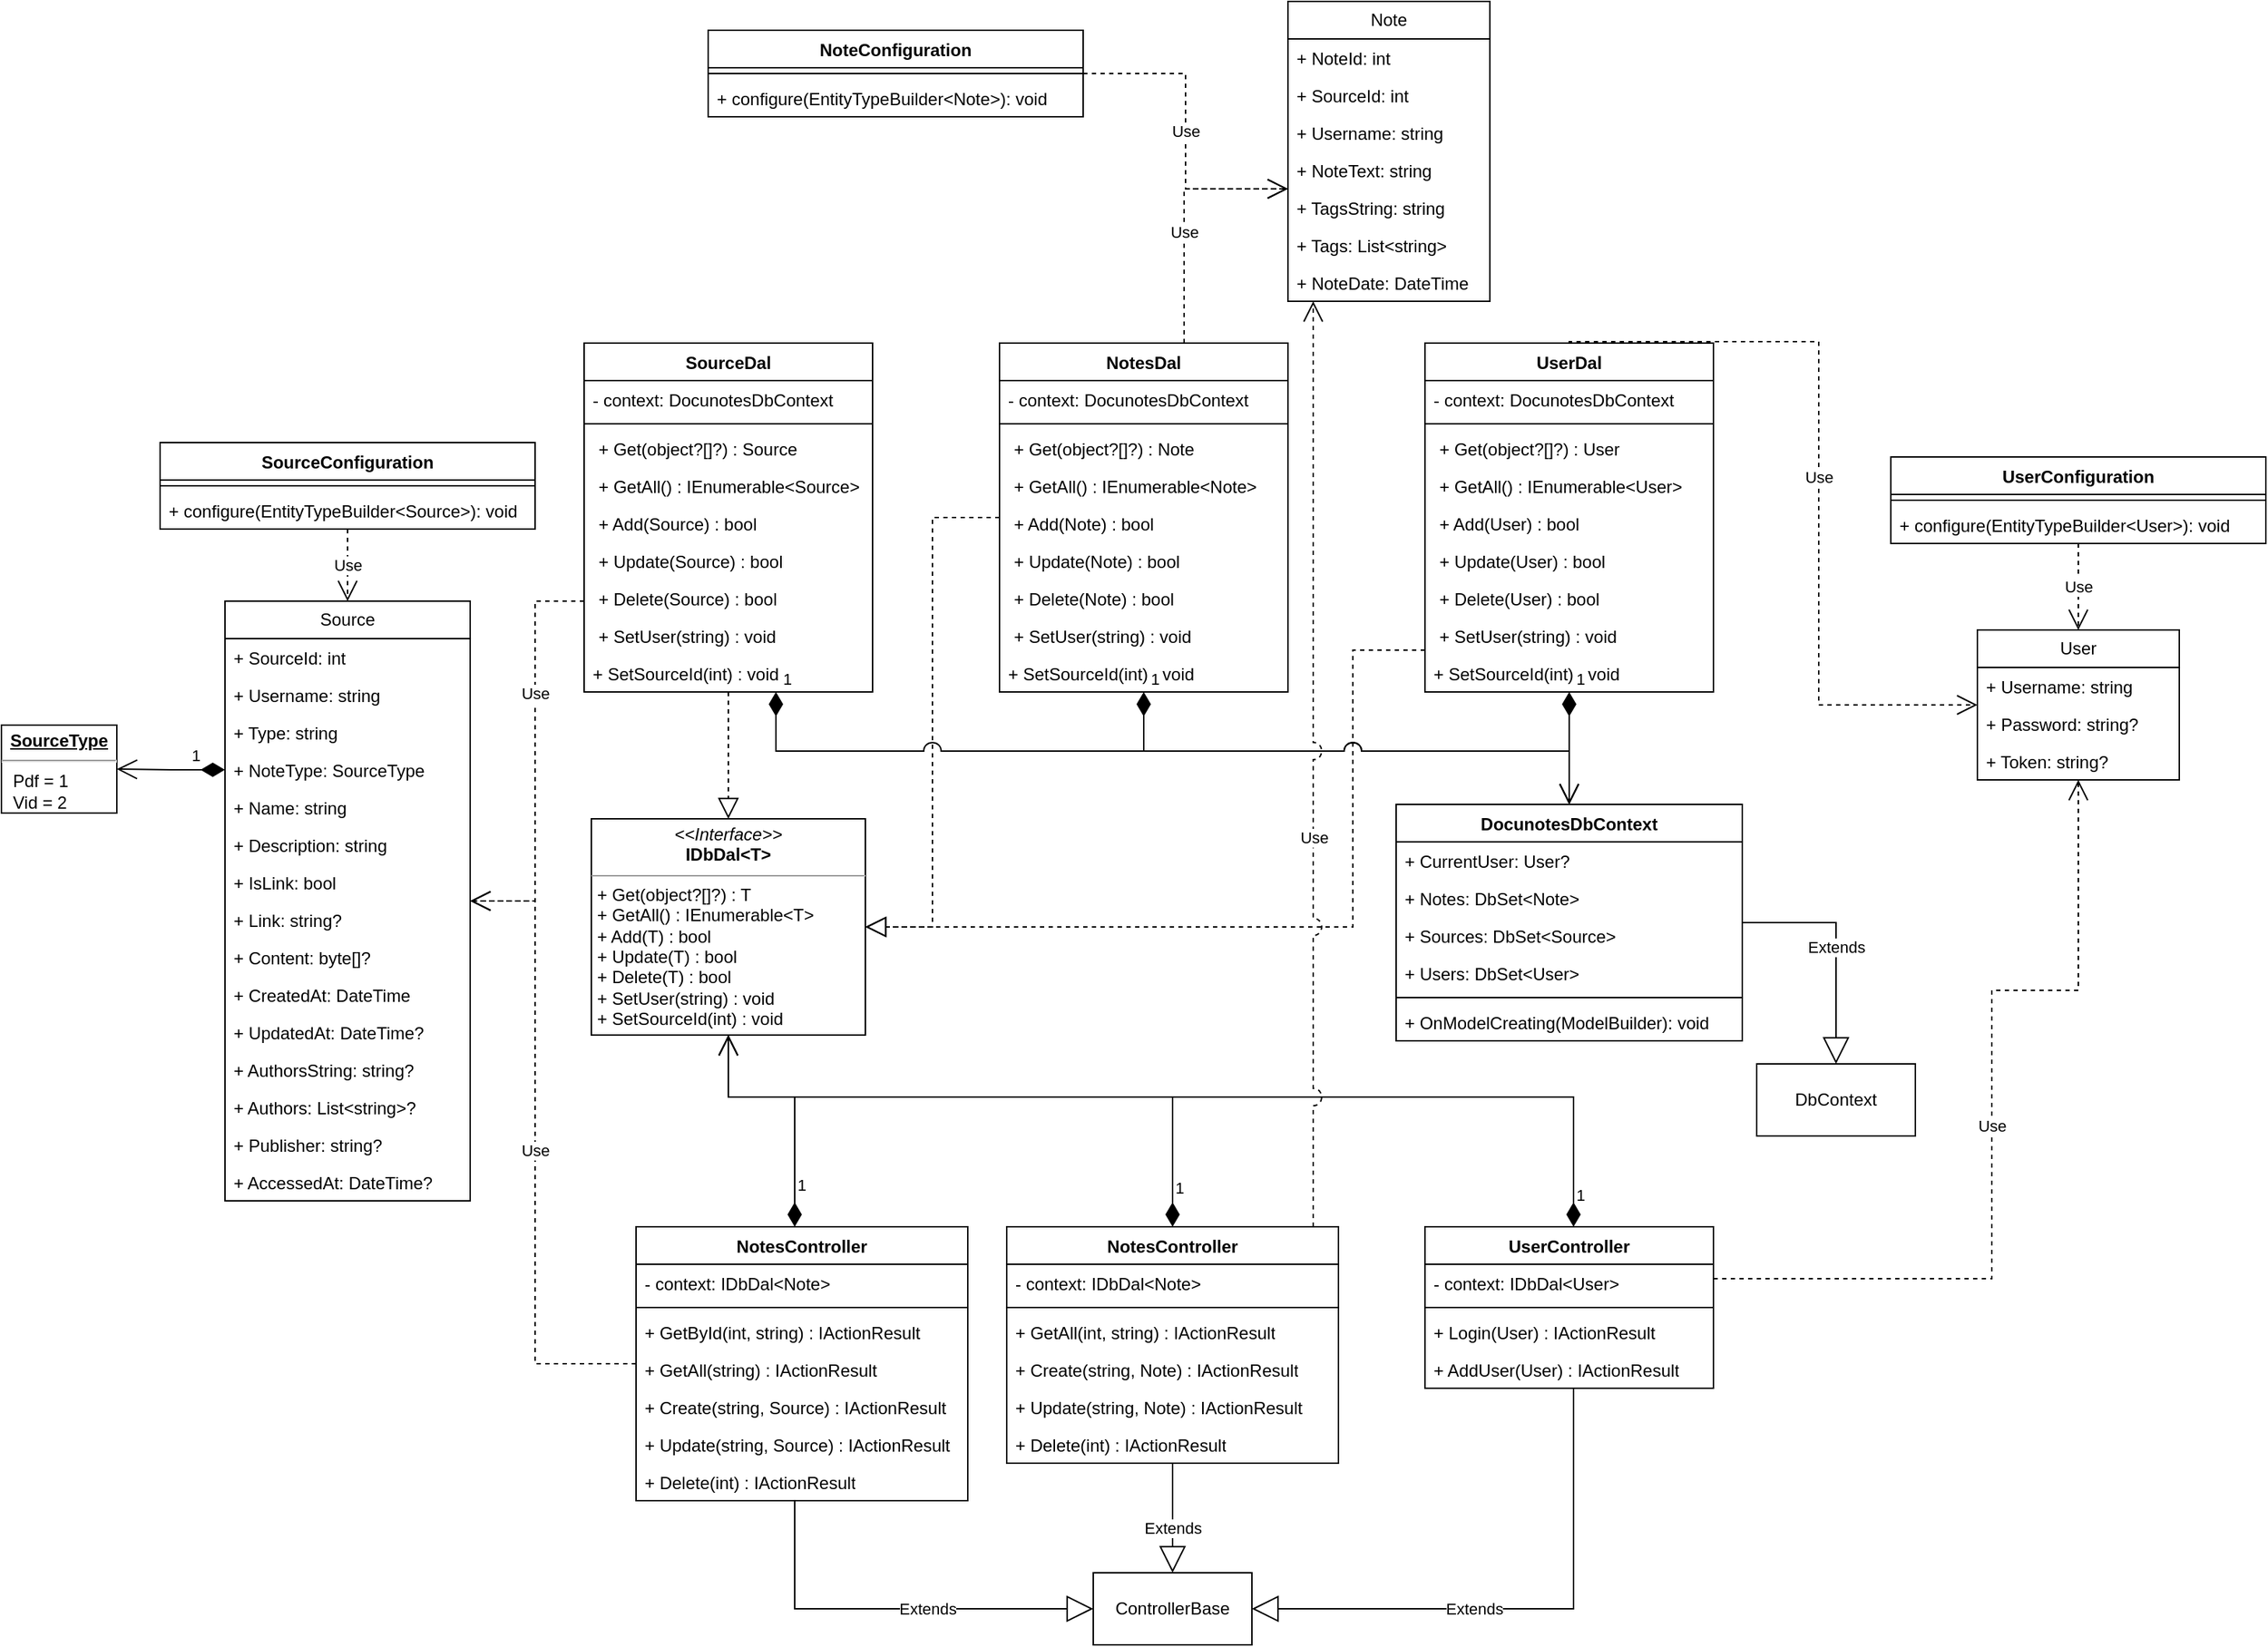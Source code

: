 <mxfile version="21.5.0" type="device" pages="3">
  <diagram id="C5RBs43oDa-KdzZeNtuy" name="Server">
    <mxGraphModel dx="6198" dy="1006" grid="1" gridSize="10" guides="1" tooltips="1" connect="1" arrows="1" fold="1" page="1" pageScale="1" pageWidth="827" pageHeight="1169" math="0" shadow="0">
      <root>
        <mxCell id="WIyWlLk6GJQsqaUBKTNV-0" />
        <mxCell id="WIyWlLk6GJQsqaUBKTNV-1" parent="WIyWlLk6GJQsqaUBKTNV-0" />
        <mxCell id="agEdRXNcoSYmF9dQdAtc-1" value="Note" style="swimlane;fontStyle=0;childLayout=stackLayout;horizontal=1;startSize=26;fillColor=none;horizontalStack=0;resizeParent=1;resizeParentMax=0;resizeLast=0;collapsible=1;marginBottom=0;whiteSpace=wrap;html=1;" parent="WIyWlLk6GJQsqaUBKTNV-1" vertex="1">
          <mxGeometry x="102" y="1180" width="140" height="208" as="geometry" />
        </mxCell>
        <mxCell id="agEdRXNcoSYmF9dQdAtc-2" value="+ NoteId: int" style="text;strokeColor=none;fillColor=none;align=left;verticalAlign=top;spacingLeft=4;spacingRight=4;overflow=hidden;rotatable=0;points=[[0,0.5],[1,0.5]];portConstraint=eastwest;whiteSpace=wrap;html=1;" parent="agEdRXNcoSYmF9dQdAtc-1" vertex="1">
          <mxGeometry y="26" width="140" height="26" as="geometry" />
        </mxCell>
        <mxCell id="agEdRXNcoSYmF9dQdAtc-3" value="+ SourceId: int" style="text;strokeColor=none;fillColor=none;align=left;verticalAlign=top;spacingLeft=4;spacingRight=4;overflow=hidden;rotatable=0;points=[[0,0.5],[1,0.5]];portConstraint=eastwest;whiteSpace=wrap;html=1;" parent="agEdRXNcoSYmF9dQdAtc-1" vertex="1">
          <mxGeometry y="52" width="140" height="26" as="geometry" />
        </mxCell>
        <mxCell id="agEdRXNcoSYmF9dQdAtc-4" value="+ Username: string" style="text;strokeColor=none;fillColor=none;align=left;verticalAlign=top;spacingLeft=4;spacingRight=4;overflow=hidden;rotatable=0;points=[[0,0.5],[1,0.5]];portConstraint=eastwest;whiteSpace=wrap;html=1;" parent="agEdRXNcoSYmF9dQdAtc-1" vertex="1">
          <mxGeometry y="78" width="140" height="26" as="geometry" />
        </mxCell>
        <mxCell id="agEdRXNcoSYmF9dQdAtc-34" value="+ NoteText: string" style="text;strokeColor=none;fillColor=none;align=left;verticalAlign=top;spacingLeft=4;spacingRight=4;overflow=hidden;rotatable=0;points=[[0,0.5],[1,0.5]];portConstraint=eastwest;whiteSpace=wrap;html=1;" parent="agEdRXNcoSYmF9dQdAtc-1" vertex="1">
          <mxGeometry y="104" width="140" height="26" as="geometry" />
        </mxCell>
        <mxCell id="agEdRXNcoSYmF9dQdAtc-35" value="+ TagsString: string" style="text;strokeColor=none;fillColor=none;align=left;verticalAlign=top;spacingLeft=4;spacingRight=4;overflow=hidden;rotatable=0;points=[[0,0.5],[1,0.5]];portConstraint=eastwest;whiteSpace=wrap;html=1;" parent="agEdRXNcoSYmF9dQdAtc-1" vertex="1">
          <mxGeometry y="130" width="140" height="26" as="geometry" />
        </mxCell>
        <mxCell id="agEdRXNcoSYmF9dQdAtc-36" value="+ Tags: List&amp;lt;string&amp;gt;" style="text;strokeColor=none;fillColor=none;align=left;verticalAlign=top;spacingLeft=4;spacingRight=4;overflow=hidden;rotatable=0;points=[[0,0.5],[1,0.5]];portConstraint=eastwest;whiteSpace=wrap;html=1;" parent="agEdRXNcoSYmF9dQdAtc-1" vertex="1">
          <mxGeometry y="156" width="140" height="26" as="geometry" />
        </mxCell>
        <mxCell id="agEdRXNcoSYmF9dQdAtc-37" value="+ NoteDate: DateTime" style="text;strokeColor=none;fillColor=none;align=left;verticalAlign=top;spacingLeft=4;spacingRight=4;overflow=hidden;rotatable=0;points=[[0,0.5],[1,0.5]];portConstraint=eastwest;whiteSpace=wrap;html=1;" parent="agEdRXNcoSYmF9dQdAtc-1" vertex="1">
          <mxGeometry y="182" width="140" height="26" as="geometry" />
        </mxCell>
        <mxCell id="agEdRXNcoSYmF9dQdAtc-5" value="Source" style="swimlane;fontStyle=0;childLayout=stackLayout;horizontal=1;startSize=26;fillColor=none;horizontalStack=0;resizeParent=1;resizeParentMax=0;resizeLast=0;collapsible=1;marginBottom=0;whiteSpace=wrap;html=1;" parent="WIyWlLk6GJQsqaUBKTNV-1" vertex="1">
          <mxGeometry x="-635" y="1596" width="170" height="416" as="geometry" />
        </mxCell>
        <mxCell id="agEdRXNcoSYmF9dQdAtc-6" value="+ SourceId: int" style="text;strokeColor=none;fillColor=none;align=left;verticalAlign=top;spacingLeft=4;spacingRight=4;overflow=hidden;rotatable=0;points=[[0,0.5],[1,0.5]];portConstraint=eastwest;whiteSpace=wrap;html=1;" parent="agEdRXNcoSYmF9dQdAtc-5" vertex="1">
          <mxGeometry y="26" width="170" height="26" as="geometry" />
        </mxCell>
        <mxCell id="agEdRXNcoSYmF9dQdAtc-7" value="+ Username: string" style="text;strokeColor=none;fillColor=none;align=left;verticalAlign=top;spacingLeft=4;spacingRight=4;overflow=hidden;rotatable=0;points=[[0,0.5],[1,0.5]];portConstraint=eastwest;whiteSpace=wrap;html=1;" parent="agEdRXNcoSYmF9dQdAtc-5" vertex="1">
          <mxGeometry y="52" width="170" height="26" as="geometry" />
        </mxCell>
        <mxCell id="agEdRXNcoSYmF9dQdAtc-8" value="+ Type: string" style="text;strokeColor=none;fillColor=none;align=left;verticalAlign=top;spacingLeft=4;spacingRight=4;overflow=hidden;rotatable=0;points=[[0,0.5],[1,0.5]];portConstraint=eastwest;whiteSpace=wrap;html=1;" parent="agEdRXNcoSYmF9dQdAtc-5" vertex="1">
          <mxGeometry y="78" width="170" height="26" as="geometry" />
        </mxCell>
        <mxCell id="agEdRXNcoSYmF9dQdAtc-38" value="+ NoteType: SourceType" style="text;strokeColor=none;fillColor=none;align=left;verticalAlign=top;spacingLeft=4;spacingRight=4;overflow=hidden;rotatable=0;points=[[0,0.5],[1,0.5]];portConstraint=eastwest;whiteSpace=wrap;html=1;" parent="agEdRXNcoSYmF9dQdAtc-5" vertex="1">
          <mxGeometry y="104" width="170" height="26" as="geometry" />
        </mxCell>
        <mxCell id="agEdRXNcoSYmF9dQdAtc-39" value="+ Name: string" style="text;strokeColor=none;fillColor=none;align=left;verticalAlign=top;spacingLeft=4;spacingRight=4;overflow=hidden;rotatable=0;points=[[0,0.5],[1,0.5]];portConstraint=eastwest;whiteSpace=wrap;html=1;" parent="agEdRXNcoSYmF9dQdAtc-5" vertex="1">
          <mxGeometry y="130" width="170" height="26" as="geometry" />
        </mxCell>
        <mxCell id="agEdRXNcoSYmF9dQdAtc-40" value="+ Description: string" style="text;strokeColor=none;fillColor=none;align=left;verticalAlign=top;spacingLeft=4;spacingRight=4;overflow=hidden;rotatable=0;points=[[0,0.5],[1,0.5]];portConstraint=eastwest;whiteSpace=wrap;html=1;" parent="agEdRXNcoSYmF9dQdAtc-5" vertex="1">
          <mxGeometry y="156" width="170" height="26" as="geometry" />
        </mxCell>
        <mxCell id="agEdRXNcoSYmF9dQdAtc-41" value="+ IsLink: bool" style="text;strokeColor=none;fillColor=none;align=left;verticalAlign=top;spacingLeft=4;spacingRight=4;overflow=hidden;rotatable=0;points=[[0,0.5],[1,0.5]];portConstraint=eastwest;whiteSpace=wrap;html=1;" parent="agEdRXNcoSYmF9dQdAtc-5" vertex="1">
          <mxGeometry y="182" width="170" height="26" as="geometry" />
        </mxCell>
        <mxCell id="agEdRXNcoSYmF9dQdAtc-42" value="+ Link: string?" style="text;strokeColor=none;fillColor=none;align=left;verticalAlign=top;spacingLeft=4;spacingRight=4;overflow=hidden;rotatable=0;points=[[0,0.5],[1,0.5]];portConstraint=eastwest;whiteSpace=wrap;html=1;" parent="agEdRXNcoSYmF9dQdAtc-5" vertex="1">
          <mxGeometry y="208" width="170" height="26" as="geometry" />
        </mxCell>
        <mxCell id="agEdRXNcoSYmF9dQdAtc-43" value="+ Content: byte[]?" style="text;strokeColor=none;fillColor=none;align=left;verticalAlign=top;spacingLeft=4;spacingRight=4;overflow=hidden;rotatable=0;points=[[0,0.5],[1,0.5]];portConstraint=eastwest;whiteSpace=wrap;html=1;" parent="agEdRXNcoSYmF9dQdAtc-5" vertex="1">
          <mxGeometry y="234" width="170" height="26" as="geometry" />
        </mxCell>
        <mxCell id="agEdRXNcoSYmF9dQdAtc-44" value="+ CreatedAt: DateTime" style="text;strokeColor=none;fillColor=none;align=left;verticalAlign=top;spacingLeft=4;spacingRight=4;overflow=hidden;rotatable=0;points=[[0,0.5],[1,0.5]];portConstraint=eastwest;whiteSpace=wrap;html=1;" parent="agEdRXNcoSYmF9dQdAtc-5" vertex="1">
          <mxGeometry y="260" width="170" height="26" as="geometry" />
        </mxCell>
        <mxCell id="agEdRXNcoSYmF9dQdAtc-45" value="+ UpdatedAt: DateTime?" style="text;strokeColor=none;fillColor=none;align=left;verticalAlign=top;spacingLeft=4;spacingRight=4;overflow=hidden;rotatable=0;points=[[0,0.5],[1,0.5]];portConstraint=eastwest;whiteSpace=wrap;html=1;" parent="agEdRXNcoSYmF9dQdAtc-5" vertex="1">
          <mxGeometry y="286" width="170" height="26" as="geometry" />
        </mxCell>
        <mxCell id="agEdRXNcoSYmF9dQdAtc-46" value="+ AuthorsString: string?" style="text;strokeColor=none;fillColor=none;align=left;verticalAlign=top;spacingLeft=4;spacingRight=4;overflow=hidden;rotatable=0;points=[[0,0.5],[1,0.5]];portConstraint=eastwest;whiteSpace=wrap;html=1;" parent="agEdRXNcoSYmF9dQdAtc-5" vertex="1">
          <mxGeometry y="312" width="170" height="26" as="geometry" />
        </mxCell>
        <mxCell id="agEdRXNcoSYmF9dQdAtc-47" value="+ Authors: List&amp;lt;string&amp;gt;?" style="text;strokeColor=none;fillColor=none;align=left;verticalAlign=top;spacingLeft=4;spacingRight=4;overflow=hidden;rotatable=0;points=[[0,0.5],[1,0.5]];portConstraint=eastwest;whiteSpace=wrap;html=1;" parent="agEdRXNcoSYmF9dQdAtc-5" vertex="1">
          <mxGeometry y="338" width="170" height="26" as="geometry" />
        </mxCell>
        <mxCell id="agEdRXNcoSYmF9dQdAtc-48" value="+ Publisher: string?" style="text;strokeColor=none;fillColor=none;align=left;verticalAlign=top;spacingLeft=4;spacingRight=4;overflow=hidden;rotatable=0;points=[[0,0.5],[1,0.5]];portConstraint=eastwest;whiteSpace=wrap;html=1;" parent="agEdRXNcoSYmF9dQdAtc-5" vertex="1">
          <mxGeometry y="364" width="170" height="26" as="geometry" />
        </mxCell>
        <mxCell id="agEdRXNcoSYmF9dQdAtc-49" value="+ AccessedAt: DateTime?" style="text;strokeColor=none;fillColor=none;align=left;verticalAlign=top;spacingLeft=4;spacingRight=4;overflow=hidden;rotatable=0;points=[[0,0.5],[1,0.5]];portConstraint=eastwest;whiteSpace=wrap;html=1;" parent="agEdRXNcoSYmF9dQdAtc-5" vertex="1">
          <mxGeometry y="390" width="170" height="26" as="geometry" />
        </mxCell>
        <mxCell id="agEdRXNcoSYmF9dQdAtc-9" value="User" style="swimlane;fontStyle=0;childLayout=stackLayout;horizontal=1;startSize=26;fillColor=none;horizontalStack=0;resizeParent=1;resizeParentMax=0;resizeLast=0;collapsible=1;marginBottom=0;whiteSpace=wrap;html=1;" parent="WIyWlLk6GJQsqaUBKTNV-1" vertex="1">
          <mxGeometry x="580" y="1616" width="140" height="104" as="geometry" />
        </mxCell>
        <mxCell id="agEdRXNcoSYmF9dQdAtc-10" value="+ Username: string" style="text;strokeColor=none;fillColor=none;align=left;verticalAlign=top;spacingLeft=4;spacingRight=4;overflow=hidden;rotatable=0;points=[[0,0.5],[1,0.5]];portConstraint=eastwest;whiteSpace=wrap;html=1;" parent="agEdRXNcoSYmF9dQdAtc-9" vertex="1">
          <mxGeometry y="26" width="140" height="26" as="geometry" />
        </mxCell>
        <mxCell id="agEdRXNcoSYmF9dQdAtc-11" value="+ Password: string?" style="text;strokeColor=none;fillColor=none;align=left;verticalAlign=top;spacingLeft=4;spacingRight=4;overflow=hidden;rotatable=0;points=[[0,0.5],[1,0.5]];portConstraint=eastwest;whiteSpace=wrap;html=1;" parent="agEdRXNcoSYmF9dQdAtc-9" vertex="1">
          <mxGeometry y="52" width="140" height="26" as="geometry" />
        </mxCell>
        <mxCell id="agEdRXNcoSYmF9dQdAtc-12" value="+ Token: string?" style="text;strokeColor=none;fillColor=none;align=left;verticalAlign=top;spacingLeft=4;spacingRight=4;overflow=hidden;rotatable=0;points=[[0,0.5],[1,0.5]];portConstraint=eastwest;whiteSpace=wrap;html=1;" parent="agEdRXNcoSYmF9dQdAtc-9" vertex="1">
          <mxGeometry y="78" width="140" height="26" as="geometry" />
        </mxCell>
        <mxCell id="agEdRXNcoSYmF9dQdAtc-21" value="NoteConfiguration" style="swimlane;fontStyle=1;align=center;verticalAlign=top;childLayout=stackLayout;horizontal=1;startSize=26;horizontalStack=0;resizeParent=1;resizeParentMax=0;resizeLast=0;collapsible=1;marginBottom=0;whiteSpace=wrap;html=1;" parent="WIyWlLk6GJQsqaUBKTNV-1" vertex="1">
          <mxGeometry x="-300" y="1200" width="260" height="60" as="geometry" />
        </mxCell>
        <mxCell id="agEdRXNcoSYmF9dQdAtc-23" value="" style="line;strokeWidth=1;fillColor=none;align=left;verticalAlign=middle;spacingTop=-1;spacingLeft=3;spacingRight=3;rotatable=0;labelPosition=right;points=[];portConstraint=eastwest;strokeColor=inherit;" parent="agEdRXNcoSYmF9dQdAtc-21" vertex="1">
          <mxGeometry y="26" width="260" height="8" as="geometry" />
        </mxCell>
        <mxCell id="agEdRXNcoSYmF9dQdAtc-24" value="+ configure(EntityTypeBuilder&amp;lt;Note&amp;gt;): void" style="text;strokeColor=none;fillColor=none;align=left;verticalAlign=top;spacingLeft=4;spacingRight=4;overflow=hidden;rotatable=0;points=[[0,0.5],[1,0.5]];portConstraint=eastwest;whiteSpace=wrap;html=1;" parent="agEdRXNcoSYmF9dQdAtc-21" vertex="1">
          <mxGeometry y="34" width="260" height="26" as="geometry" />
        </mxCell>
        <mxCell id="agEdRXNcoSYmF9dQdAtc-25" value="Use" style="endArrow=open;endSize=12;dashed=1;html=1;rounded=0;edgeStyle=orthogonalEdgeStyle;" parent="WIyWlLk6GJQsqaUBKTNV-1" source="agEdRXNcoSYmF9dQdAtc-21" target="agEdRXNcoSYmF9dQdAtc-1" edge="1">
          <mxGeometry width="160" relative="1" as="geometry">
            <mxPoint x="-32" y="582" as="sourcePoint" />
            <mxPoint x="128" y="582" as="targetPoint" />
            <Array as="points">
              <mxPoint x="31" y="1230" />
              <mxPoint x="31" y="1310" />
            </Array>
          </mxGeometry>
        </mxCell>
        <mxCell id="agEdRXNcoSYmF9dQdAtc-26" value="Use" style="endArrow=open;endSize=12;dashed=1;html=1;rounded=0;" parent="WIyWlLk6GJQsqaUBKTNV-1" source="agEdRXNcoSYmF9dQdAtc-28" target="agEdRXNcoSYmF9dQdAtc-5" edge="1">
          <mxGeometry width="160" relative="1" as="geometry">
            <mxPoint x="-372" y="484" as="sourcePoint" />
            <mxPoint x="-372" y="538" as="targetPoint" />
          </mxGeometry>
        </mxCell>
        <mxCell id="agEdRXNcoSYmF9dQdAtc-27" value="Use" style="endArrow=open;endSize=12;dashed=1;html=1;rounded=0;" parent="WIyWlLk6GJQsqaUBKTNV-1" source="agEdRXNcoSYmF9dQdAtc-31" target="agEdRXNcoSYmF9dQdAtc-9" edge="1">
          <mxGeometry width="160" relative="1" as="geometry">
            <mxPoint x="220" y="1322" as="sourcePoint" />
            <mxPoint x="220" y="1376" as="targetPoint" />
          </mxGeometry>
        </mxCell>
        <mxCell id="agEdRXNcoSYmF9dQdAtc-28" value="SourceConfiguration" style="swimlane;fontStyle=1;align=center;verticalAlign=top;childLayout=stackLayout;horizontal=1;startSize=26;horizontalStack=0;resizeParent=1;resizeParentMax=0;resizeLast=0;collapsible=1;marginBottom=0;whiteSpace=wrap;html=1;" parent="WIyWlLk6GJQsqaUBKTNV-1" vertex="1">
          <mxGeometry x="-680" y="1486" width="260" height="60" as="geometry" />
        </mxCell>
        <mxCell id="agEdRXNcoSYmF9dQdAtc-29" value="" style="line;strokeWidth=1;fillColor=none;align=left;verticalAlign=middle;spacingTop=-1;spacingLeft=3;spacingRight=3;rotatable=0;labelPosition=right;points=[];portConstraint=eastwest;strokeColor=inherit;" parent="agEdRXNcoSYmF9dQdAtc-28" vertex="1">
          <mxGeometry y="26" width="260" height="8" as="geometry" />
        </mxCell>
        <mxCell id="agEdRXNcoSYmF9dQdAtc-30" value="+ configure(EntityTypeBuilder&amp;lt;Source&amp;gt;): void" style="text;strokeColor=none;fillColor=none;align=left;verticalAlign=top;spacingLeft=4;spacingRight=4;overflow=hidden;rotatable=0;points=[[0,0.5],[1,0.5]];portConstraint=eastwest;whiteSpace=wrap;html=1;" parent="agEdRXNcoSYmF9dQdAtc-28" vertex="1">
          <mxGeometry y="34" width="260" height="26" as="geometry" />
        </mxCell>
        <mxCell id="agEdRXNcoSYmF9dQdAtc-31" value="UserConfiguration" style="swimlane;fontStyle=1;align=center;verticalAlign=top;childLayout=stackLayout;horizontal=1;startSize=26;horizontalStack=0;resizeParent=1;resizeParentMax=0;resizeLast=0;collapsible=1;marginBottom=0;whiteSpace=wrap;html=1;" parent="WIyWlLk6GJQsqaUBKTNV-1" vertex="1">
          <mxGeometry x="520" y="1496" width="260" height="60" as="geometry" />
        </mxCell>
        <mxCell id="agEdRXNcoSYmF9dQdAtc-32" value="" style="line;strokeWidth=1;fillColor=none;align=left;verticalAlign=middle;spacingTop=-1;spacingLeft=3;spacingRight=3;rotatable=0;labelPosition=right;points=[];portConstraint=eastwest;strokeColor=inherit;" parent="agEdRXNcoSYmF9dQdAtc-31" vertex="1">
          <mxGeometry y="26" width="260" height="8" as="geometry" />
        </mxCell>
        <mxCell id="agEdRXNcoSYmF9dQdAtc-33" value="+ configure(EntityTypeBuilder&amp;lt;User&amp;gt;): void" style="text;strokeColor=none;fillColor=none;align=left;verticalAlign=top;spacingLeft=4;spacingRight=4;overflow=hidden;rotatable=0;points=[[0,0.5],[1,0.5]];portConstraint=eastwest;whiteSpace=wrap;html=1;" parent="agEdRXNcoSYmF9dQdAtc-31" vertex="1">
          <mxGeometry y="34" width="260" height="26" as="geometry" />
        </mxCell>
        <mxCell id="agEdRXNcoSYmF9dQdAtc-50" value="&lt;p style=&quot;margin:0px;margin-top:4px;text-align:center;text-decoration:underline;&quot;&gt;&lt;b&gt;SourceType&lt;/b&gt;&lt;/p&gt;&lt;hr&gt;&lt;p style=&quot;margin:0px;margin-left:8px;&quot;&gt;Pdf = 1&lt;/p&gt;&lt;p style=&quot;margin:0px;margin-left:8px;&quot;&gt;Vid = 2&lt;/p&gt;" style="verticalAlign=top;align=left;overflow=fill;fontSize=12;fontFamily=Helvetica;html=1;whiteSpace=wrap;" parent="WIyWlLk6GJQsqaUBKTNV-1" vertex="1">
          <mxGeometry x="-790" y="1682" width="80" height="61" as="geometry" />
        </mxCell>
        <mxCell id="agEdRXNcoSYmF9dQdAtc-51" value="1" style="endArrow=open;html=1;endSize=12;startArrow=diamondThin;startSize=14;startFill=1;edgeStyle=orthogonalEdgeStyle;align=left;verticalAlign=bottom;rounded=0;" parent="WIyWlLk6GJQsqaUBKTNV-1" source="agEdRXNcoSYmF9dQdAtc-38" target="agEdRXNcoSYmF9dQdAtc-50" edge="1">
          <mxGeometry x="-0.338" y="-1" relative="1" as="geometry">
            <mxPoint x="-492" y="778" as="sourcePoint" />
            <mxPoint x="-332" y="778" as="targetPoint" />
            <mxPoint as="offset" />
          </mxGeometry>
        </mxCell>
        <mxCell id="agEdRXNcoSYmF9dQdAtc-52" value="&lt;p style=&quot;margin:0px;margin-top:4px;text-align:center;&quot;&gt;&lt;i&gt;&amp;lt;&amp;lt;Interface&amp;gt;&amp;gt;&lt;/i&gt;&lt;br&gt;&lt;b&gt;IDbDal&amp;lt;T&amp;gt;&lt;/b&gt;&lt;/p&gt;&lt;hr size=&quot;1&quot;&gt;&lt;p style=&quot;margin:0px;margin-left:4px;&quot;&gt;+ Get(object?[]?) : T&lt;/p&gt;&lt;p style=&quot;margin:0px;margin-left:4px;&quot;&gt;+ GetAll() :&amp;nbsp;IEnumerable&amp;lt;T&amp;gt;&lt;/p&gt;&lt;p style=&quot;margin:0px;margin-left:4px;&quot;&gt;+ Add(T) : bool&lt;/p&gt;&lt;p style=&quot;margin:0px;margin-left:4px;&quot;&gt;+ Update(T) : bool&lt;/p&gt;&lt;p style=&quot;margin:0px;margin-left:4px;&quot;&gt;+ Delete(T) : bool&lt;/p&gt;&lt;p style=&quot;margin:0px;margin-left:4px;&quot;&gt;+ SetUser(string) : void&lt;/p&gt;&lt;p style=&quot;margin:0px;margin-left:4px;&quot;&gt;+ SetSourceId(int) : void&lt;/p&gt;" style="verticalAlign=top;align=left;overflow=fill;fontSize=12;fontFamily=Helvetica;html=1;whiteSpace=wrap;" parent="WIyWlLk6GJQsqaUBKTNV-1" vertex="1">
          <mxGeometry x="-381" y="1747" width="190" height="150" as="geometry" />
        </mxCell>
        <mxCell id="agEdRXNcoSYmF9dQdAtc-61" value="SourceDal" style="swimlane;fontStyle=1;align=center;verticalAlign=top;childLayout=stackLayout;horizontal=1;startSize=26;horizontalStack=0;resizeParent=1;resizeParentMax=0;resizeLast=0;collapsible=1;marginBottom=0;whiteSpace=wrap;html=1;" parent="WIyWlLk6GJQsqaUBKTNV-1" vertex="1">
          <mxGeometry x="-386" y="1417" width="200" height="242" as="geometry" />
        </mxCell>
        <mxCell id="agEdRXNcoSYmF9dQdAtc-62" value="- context:&amp;nbsp;DocunotesDbContext" style="text;strokeColor=none;fillColor=none;align=left;verticalAlign=top;spacingLeft=4;spacingRight=4;overflow=hidden;rotatable=0;points=[[0,0.5],[1,0.5]];portConstraint=eastwest;whiteSpace=wrap;html=1;" parent="agEdRXNcoSYmF9dQdAtc-61" vertex="1">
          <mxGeometry y="26" width="200" height="26" as="geometry" />
        </mxCell>
        <mxCell id="agEdRXNcoSYmF9dQdAtc-63" value="" style="line;strokeWidth=1;fillColor=none;align=left;verticalAlign=middle;spacingTop=-1;spacingLeft=3;spacingRight=3;rotatable=0;labelPosition=right;points=[];portConstraint=eastwest;strokeColor=inherit;" parent="agEdRXNcoSYmF9dQdAtc-61" vertex="1">
          <mxGeometry y="52" width="200" height="8" as="geometry" />
        </mxCell>
        <mxCell id="agEdRXNcoSYmF9dQdAtc-64" value="&lt;p style=&quot;border-color: var(--border-color); margin: 0px 0px 0px 4px;&quot;&gt;&lt;span style=&quot;background-color: initial;&quot;&gt;+ Get(object?[]?) : Source&lt;/span&gt;&lt;br&gt;&lt;/p&gt;" style="text;strokeColor=none;fillColor=none;align=left;verticalAlign=top;spacingLeft=4;spacingRight=4;overflow=hidden;rotatable=0;points=[[0,0.5],[1,0.5]];portConstraint=eastwest;whiteSpace=wrap;html=1;" parent="agEdRXNcoSYmF9dQdAtc-61" vertex="1">
          <mxGeometry y="60" width="200" height="26" as="geometry" />
        </mxCell>
        <mxCell id="agEdRXNcoSYmF9dQdAtc-66" value="&lt;p style=&quot;border-color: var(--border-color); margin: 0px 0px 0px 4px;&quot;&gt;+ GetAll() :&amp;nbsp;IEnumerable&amp;lt;Source&amp;gt;&lt;/p&gt;" style="text;strokeColor=none;fillColor=none;align=left;verticalAlign=top;spacingLeft=4;spacingRight=4;overflow=hidden;rotatable=0;points=[[0,0.5],[1,0.5]];portConstraint=eastwest;whiteSpace=wrap;html=1;" parent="agEdRXNcoSYmF9dQdAtc-61" vertex="1">
          <mxGeometry y="86" width="200" height="26" as="geometry" />
        </mxCell>
        <mxCell id="agEdRXNcoSYmF9dQdAtc-67" value="&lt;p style=&quot;border-color: var(--border-color); margin: 0px 0px 0px 4px;&quot;&gt;+ Add(Source) : bool&lt;/p&gt;" style="text;strokeColor=none;fillColor=none;align=left;verticalAlign=top;spacingLeft=4;spacingRight=4;overflow=hidden;rotatable=0;points=[[0,0.5],[1,0.5]];portConstraint=eastwest;whiteSpace=wrap;html=1;" parent="agEdRXNcoSYmF9dQdAtc-61" vertex="1">
          <mxGeometry y="112" width="200" height="26" as="geometry" />
        </mxCell>
        <mxCell id="agEdRXNcoSYmF9dQdAtc-68" value="&lt;p style=&quot;border-color: var(--border-color); margin: 0px 0px 0px 4px;&quot;&gt;+ Update(Source) : bool&lt;/p&gt;" style="text;strokeColor=none;fillColor=none;align=left;verticalAlign=top;spacingLeft=4;spacingRight=4;overflow=hidden;rotatable=0;points=[[0,0.5],[1,0.5]];portConstraint=eastwest;whiteSpace=wrap;html=1;" parent="agEdRXNcoSYmF9dQdAtc-61" vertex="1">
          <mxGeometry y="138" width="200" height="26" as="geometry" />
        </mxCell>
        <mxCell id="agEdRXNcoSYmF9dQdAtc-69" value="&lt;p style=&quot;border-color: var(--border-color); margin: 0px 0px 0px 4px;&quot;&gt;+ Delete(Source) : bool&lt;/p&gt;" style="text;strokeColor=none;fillColor=none;align=left;verticalAlign=top;spacingLeft=4;spacingRight=4;overflow=hidden;rotatable=0;points=[[0,0.5],[1,0.5]];portConstraint=eastwest;whiteSpace=wrap;html=1;" parent="agEdRXNcoSYmF9dQdAtc-61" vertex="1">
          <mxGeometry y="164" width="200" height="26" as="geometry" />
        </mxCell>
        <mxCell id="agEdRXNcoSYmF9dQdAtc-70" value="&lt;p style=&quot;border-color: var(--border-color); margin: 0px 0px 0px 4px;&quot;&gt;+ SetUser(string) : void&lt;/p&gt;" style="text;strokeColor=none;fillColor=none;align=left;verticalAlign=top;spacingLeft=4;spacingRight=4;overflow=hidden;rotatable=0;points=[[0,0.5],[1,0.5]];portConstraint=eastwest;whiteSpace=wrap;html=1;" parent="agEdRXNcoSYmF9dQdAtc-61" vertex="1">
          <mxGeometry y="190" width="200" height="26" as="geometry" />
        </mxCell>
        <mxCell id="agEdRXNcoSYmF9dQdAtc-71" value="+ SetSourceId(int) : void" style="text;strokeColor=none;fillColor=none;align=left;verticalAlign=top;spacingLeft=4;spacingRight=4;overflow=hidden;rotatable=0;points=[[0,0.5],[1,0.5]];portConstraint=eastwest;whiteSpace=wrap;html=1;" parent="agEdRXNcoSYmF9dQdAtc-61" vertex="1">
          <mxGeometry y="216" width="200" height="26" as="geometry" />
        </mxCell>
        <mxCell id="agEdRXNcoSYmF9dQdAtc-65" value="" style="endArrow=block;dashed=1;endFill=0;endSize=12;html=1;rounded=0;edgeStyle=elbowEdgeStyle;" parent="WIyWlLk6GJQsqaUBKTNV-1" source="agEdRXNcoSYmF9dQdAtc-61" target="agEdRXNcoSYmF9dQdAtc-52" edge="1">
          <mxGeometry width="160" relative="1" as="geometry">
            <mxPoint x="-283" y="1650" as="sourcePoint" />
            <mxPoint x="-123" y="1650" as="targetPoint" />
          </mxGeometry>
        </mxCell>
        <mxCell id="agEdRXNcoSYmF9dQdAtc-72" value="NotesDal" style="swimlane;fontStyle=1;align=center;verticalAlign=top;childLayout=stackLayout;horizontal=1;startSize=26;horizontalStack=0;resizeParent=1;resizeParentMax=0;resizeLast=0;collapsible=1;marginBottom=0;whiteSpace=wrap;html=1;" parent="WIyWlLk6GJQsqaUBKTNV-1" vertex="1">
          <mxGeometry x="-98" y="1417" width="200" height="242" as="geometry" />
        </mxCell>
        <mxCell id="agEdRXNcoSYmF9dQdAtc-73" value="- context:&amp;nbsp;DocunotesDbContext" style="text;strokeColor=none;fillColor=none;align=left;verticalAlign=top;spacingLeft=4;spacingRight=4;overflow=hidden;rotatable=0;points=[[0,0.5],[1,0.5]];portConstraint=eastwest;whiteSpace=wrap;html=1;" parent="agEdRXNcoSYmF9dQdAtc-72" vertex="1">
          <mxGeometry y="26" width="200" height="26" as="geometry" />
        </mxCell>
        <mxCell id="agEdRXNcoSYmF9dQdAtc-74" value="" style="line;strokeWidth=1;fillColor=none;align=left;verticalAlign=middle;spacingTop=-1;spacingLeft=3;spacingRight=3;rotatable=0;labelPosition=right;points=[];portConstraint=eastwest;strokeColor=inherit;" parent="agEdRXNcoSYmF9dQdAtc-72" vertex="1">
          <mxGeometry y="52" width="200" height="8" as="geometry" />
        </mxCell>
        <mxCell id="agEdRXNcoSYmF9dQdAtc-75" value="&lt;p style=&quot;border-color: var(--border-color); margin: 0px 0px 0px 4px;&quot;&gt;&lt;span style=&quot;background-color: initial;&quot;&gt;+ Get(object?[]?) : Note&lt;/span&gt;&lt;br&gt;&lt;/p&gt;" style="text;strokeColor=none;fillColor=none;align=left;verticalAlign=top;spacingLeft=4;spacingRight=4;overflow=hidden;rotatable=0;points=[[0,0.5],[1,0.5]];portConstraint=eastwest;whiteSpace=wrap;html=1;" parent="agEdRXNcoSYmF9dQdAtc-72" vertex="1">
          <mxGeometry y="60" width="200" height="26" as="geometry" />
        </mxCell>
        <mxCell id="agEdRXNcoSYmF9dQdAtc-76" value="&lt;p style=&quot;border-color: var(--border-color); margin: 0px 0px 0px 4px;&quot;&gt;+ GetAll() :&amp;nbsp;IEnumerable&amp;lt;Note&amp;gt;&lt;/p&gt;" style="text;strokeColor=none;fillColor=none;align=left;verticalAlign=top;spacingLeft=4;spacingRight=4;overflow=hidden;rotatable=0;points=[[0,0.5],[1,0.5]];portConstraint=eastwest;whiteSpace=wrap;html=1;" parent="agEdRXNcoSYmF9dQdAtc-72" vertex="1">
          <mxGeometry y="86" width="200" height="26" as="geometry" />
        </mxCell>
        <mxCell id="agEdRXNcoSYmF9dQdAtc-77" value="&lt;p style=&quot;border-color: var(--border-color); margin: 0px 0px 0px 4px;&quot;&gt;+ Add(Note) : bool&lt;/p&gt;" style="text;strokeColor=none;fillColor=none;align=left;verticalAlign=top;spacingLeft=4;spacingRight=4;overflow=hidden;rotatable=0;points=[[0,0.5],[1,0.5]];portConstraint=eastwest;whiteSpace=wrap;html=1;" parent="agEdRXNcoSYmF9dQdAtc-72" vertex="1">
          <mxGeometry y="112" width="200" height="26" as="geometry" />
        </mxCell>
        <mxCell id="agEdRXNcoSYmF9dQdAtc-78" value="&lt;p style=&quot;border-color: var(--border-color); margin: 0px 0px 0px 4px;&quot;&gt;+ Update(Note) : bool&lt;/p&gt;" style="text;strokeColor=none;fillColor=none;align=left;verticalAlign=top;spacingLeft=4;spacingRight=4;overflow=hidden;rotatable=0;points=[[0,0.5],[1,0.5]];portConstraint=eastwest;whiteSpace=wrap;html=1;" parent="agEdRXNcoSYmF9dQdAtc-72" vertex="1">
          <mxGeometry y="138" width="200" height="26" as="geometry" />
        </mxCell>
        <mxCell id="agEdRXNcoSYmF9dQdAtc-79" value="&lt;p style=&quot;border-color: var(--border-color); margin: 0px 0px 0px 4px;&quot;&gt;+ Delete(Note) : bool&lt;/p&gt;" style="text;strokeColor=none;fillColor=none;align=left;verticalAlign=top;spacingLeft=4;spacingRight=4;overflow=hidden;rotatable=0;points=[[0,0.5],[1,0.5]];portConstraint=eastwest;whiteSpace=wrap;html=1;" parent="agEdRXNcoSYmF9dQdAtc-72" vertex="1">
          <mxGeometry y="164" width="200" height="26" as="geometry" />
        </mxCell>
        <mxCell id="agEdRXNcoSYmF9dQdAtc-80" value="&lt;p style=&quot;border-color: var(--border-color); margin: 0px 0px 0px 4px;&quot;&gt;+ SetUser(string) : void&lt;/p&gt;" style="text;strokeColor=none;fillColor=none;align=left;verticalAlign=top;spacingLeft=4;spacingRight=4;overflow=hidden;rotatable=0;points=[[0,0.5],[1,0.5]];portConstraint=eastwest;whiteSpace=wrap;html=1;" parent="agEdRXNcoSYmF9dQdAtc-72" vertex="1">
          <mxGeometry y="190" width="200" height="26" as="geometry" />
        </mxCell>
        <mxCell id="agEdRXNcoSYmF9dQdAtc-81" value="+ SetSourceId(int) : void" style="text;strokeColor=none;fillColor=none;align=left;verticalAlign=top;spacingLeft=4;spacingRight=4;overflow=hidden;rotatable=0;points=[[0,0.5],[1,0.5]];portConstraint=eastwest;whiteSpace=wrap;html=1;" parent="agEdRXNcoSYmF9dQdAtc-72" vertex="1">
          <mxGeometry y="216" width="200" height="26" as="geometry" />
        </mxCell>
        <mxCell id="agEdRXNcoSYmF9dQdAtc-82" value="UserDal" style="swimlane;fontStyle=1;align=center;verticalAlign=top;childLayout=stackLayout;horizontal=1;startSize=26;horizontalStack=0;resizeParent=1;resizeParentMax=0;resizeLast=0;collapsible=1;marginBottom=0;whiteSpace=wrap;html=1;" parent="WIyWlLk6GJQsqaUBKTNV-1" vertex="1">
          <mxGeometry x="197" y="1417" width="200" height="242" as="geometry" />
        </mxCell>
        <mxCell id="agEdRXNcoSYmF9dQdAtc-83" value="- context:&amp;nbsp;DocunotesDbContext" style="text;strokeColor=none;fillColor=none;align=left;verticalAlign=top;spacingLeft=4;spacingRight=4;overflow=hidden;rotatable=0;points=[[0,0.5],[1,0.5]];portConstraint=eastwest;whiteSpace=wrap;html=1;" parent="agEdRXNcoSYmF9dQdAtc-82" vertex="1">
          <mxGeometry y="26" width="200" height="26" as="geometry" />
        </mxCell>
        <mxCell id="agEdRXNcoSYmF9dQdAtc-84" value="" style="line;strokeWidth=1;fillColor=none;align=left;verticalAlign=middle;spacingTop=-1;spacingLeft=3;spacingRight=3;rotatable=0;labelPosition=right;points=[];portConstraint=eastwest;strokeColor=inherit;" parent="agEdRXNcoSYmF9dQdAtc-82" vertex="1">
          <mxGeometry y="52" width="200" height="8" as="geometry" />
        </mxCell>
        <mxCell id="agEdRXNcoSYmF9dQdAtc-85" value="&lt;p style=&quot;border-color: var(--border-color); margin: 0px 0px 0px 4px;&quot;&gt;&lt;span style=&quot;background-color: initial;&quot;&gt;+ Get(object?[]?) : User&lt;/span&gt;&lt;br&gt;&lt;/p&gt;" style="text;strokeColor=none;fillColor=none;align=left;verticalAlign=top;spacingLeft=4;spacingRight=4;overflow=hidden;rotatable=0;points=[[0,0.5],[1,0.5]];portConstraint=eastwest;whiteSpace=wrap;html=1;" parent="agEdRXNcoSYmF9dQdAtc-82" vertex="1">
          <mxGeometry y="60" width="200" height="26" as="geometry" />
        </mxCell>
        <mxCell id="agEdRXNcoSYmF9dQdAtc-86" value="&lt;p style=&quot;border-color: var(--border-color); margin: 0px 0px 0px 4px;&quot;&gt;+ GetAll() :&amp;nbsp;IEnumerable&amp;lt;User&amp;gt;&lt;/p&gt;" style="text;strokeColor=none;fillColor=none;align=left;verticalAlign=top;spacingLeft=4;spacingRight=4;overflow=hidden;rotatable=0;points=[[0,0.5],[1,0.5]];portConstraint=eastwest;whiteSpace=wrap;html=1;" parent="agEdRXNcoSYmF9dQdAtc-82" vertex="1">
          <mxGeometry y="86" width="200" height="26" as="geometry" />
        </mxCell>
        <mxCell id="agEdRXNcoSYmF9dQdAtc-87" value="&lt;p style=&quot;border-color: var(--border-color); margin: 0px 0px 0px 4px;&quot;&gt;+ Add(User) : bool&lt;/p&gt;" style="text;strokeColor=none;fillColor=none;align=left;verticalAlign=top;spacingLeft=4;spacingRight=4;overflow=hidden;rotatable=0;points=[[0,0.5],[1,0.5]];portConstraint=eastwest;whiteSpace=wrap;html=1;" parent="agEdRXNcoSYmF9dQdAtc-82" vertex="1">
          <mxGeometry y="112" width="200" height="26" as="geometry" />
        </mxCell>
        <mxCell id="agEdRXNcoSYmF9dQdAtc-88" value="&lt;p style=&quot;border-color: var(--border-color); margin: 0px 0px 0px 4px;&quot;&gt;+ Update(User) : bool&lt;/p&gt;" style="text;strokeColor=none;fillColor=none;align=left;verticalAlign=top;spacingLeft=4;spacingRight=4;overflow=hidden;rotatable=0;points=[[0,0.5],[1,0.5]];portConstraint=eastwest;whiteSpace=wrap;html=1;" parent="agEdRXNcoSYmF9dQdAtc-82" vertex="1">
          <mxGeometry y="138" width="200" height="26" as="geometry" />
        </mxCell>
        <mxCell id="agEdRXNcoSYmF9dQdAtc-89" value="&lt;p style=&quot;border-color: var(--border-color); margin: 0px 0px 0px 4px;&quot;&gt;+ Delete(User) : bool&lt;/p&gt;" style="text;strokeColor=none;fillColor=none;align=left;verticalAlign=top;spacingLeft=4;spacingRight=4;overflow=hidden;rotatable=0;points=[[0,0.5],[1,0.5]];portConstraint=eastwest;whiteSpace=wrap;html=1;" parent="agEdRXNcoSYmF9dQdAtc-82" vertex="1">
          <mxGeometry y="164" width="200" height="26" as="geometry" />
        </mxCell>
        <mxCell id="agEdRXNcoSYmF9dQdAtc-90" value="&lt;p style=&quot;border-color: var(--border-color); margin: 0px 0px 0px 4px;&quot;&gt;+ SetUser(string) : void&lt;/p&gt;" style="text;strokeColor=none;fillColor=none;align=left;verticalAlign=top;spacingLeft=4;spacingRight=4;overflow=hidden;rotatable=0;points=[[0,0.5],[1,0.5]];portConstraint=eastwest;whiteSpace=wrap;html=1;" parent="agEdRXNcoSYmF9dQdAtc-82" vertex="1">
          <mxGeometry y="190" width="200" height="26" as="geometry" />
        </mxCell>
        <mxCell id="agEdRXNcoSYmF9dQdAtc-91" value="+ SetSourceId(int) : void" style="text;strokeColor=none;fillColor=none;align=left;verticalAlign=top;spacingLeft=4;spacingRight=4;overflow=hidden;rotatable=0;points=[[0,0.5],[1,0.5]];portConstraint=eastwest;whiteSpace=wrap;html=1;" parent="agEdRXNcoSYmF9dQdAtc-82" vertex="1">
          <mxGeometry y="216" width="200" height="26" as="geometry" />
        </mxCell>
        <mxCell id="agEdRXNcoSYmF9dQdAtc-92" value="" style="endArrow=block;dashed=1;endFill=0;endSize=12;html=1;rounded=0;edgeStyle=elbowEdgeStyle;" parent="WIyWlLk6GJQsqaUBKTNV-1" source="agEdRXNcoSYmF9dQdAtc-82" target="agEdRXNcoSYmF9dQdAtc-52" edge="1">
          <mxGeometry width="160" relative="1" as="geometry">
            <mxPoint x="-253" y="1571" as="sourcePoint" />
            <mxPoint x="-83" y="1775" as="targetPoint" />
            <Array as="points">
              <mxPoint x="147" y="1630" />
              <mxPoint x="107" y="1790" />
            </Array>
          </mxGeometry>
        </mxCell>
        <mxCell id="agEdRXNcoSYmF9dQdAtc-93" value="" style="endArrow=block;dashed=1;endFill=0;endSize=12;html=1;rounded=0;edgeStyle=elbowEdgeStyle;" parent="WIyWlLk6GJQsqaUBKTNV-1" source="agEdRXNcoSYmF9dQdAtc-72" target="agEdRXNcoSYmF9dQdAtc-52" edge="1">
          <mxGeometry width="160" relative="1" as="geometry">
            <mxPoint x="-243" y="1581" as="sourcePoint" />
            <mxPoint x="-73" y="1785" as="targetPoint" />
          </mxGeometry>
        </mxCell>
        <mxCell id="agEdRXNcoSYmF9dQdAtc-94" value="DocunotesDbContext" style="swimlane;fontStyle=1;align=center;verticalAlign=top;childLayout=stackLayout;horizontal=1;startSize=26;horizontalStack=0;resizeParent=1;resizeParentMax=0;resizeLast=0;collapsible=1;marginBottom=0;whiteSpace=wrap;html=1;" parent="WIyWlLk6GJQsqaUBKTNV-1" vertex="1">
          <mxGeometry x="177" y="1737" width="240" height="164" as="geometry" />
        </mxCell>
        <mxCell id="agEdRXNcoSYmF9dQdAtc-95" value="+ CurrentUser: User?" style="text;strokeColor=none;fillColor=none;align=left;verticalAlign=top;spacingLeft=4;spacingRight=4;overflow=hidden;rotatable=0;points=[[0,0.5],[1,0.5]];portConstraint=eastwest;whiteSpace=wrap;html=1;" parent="agEdRXNcoSYmF9dQdAtc-94" vertex="1">
          <mxGeometry y="26" width="240" height="26" as="geometry" />
        </mxCell>
        <mxCell id="agEdRXNcoSYmF9dQdAtc-100" value="+ Notes:&amp;nbsp;DbSet&amp;lt;Note&amp;gt;" style="text;strokeColor=none;fillColor=none;align=left;verticalAlign=top;spacingLeft=4;spacingRight=4;overflow=hidden;rotatable=0;points=[[0,0.5],[1,0.5]];portConstraint=eastwest;whiteSpace=wrap;html=1;" parent="agEdRXNcoSYmF9dQdAtc-94" vertex="1">
          <mxGeometry y="52" width="240" height="26" as="geometry" />
        </mxCell>
        <mxCell id="agEdRXNcoSYmF9dQdAtc-102" value="+ Sources:&amp;nbsp;DbSet&amp;lt;Source&amp;gt;" style="text;strokeColor=none;fillColor=none;align=left;verticalAlign=top;spacingLeft=4;spacingRight=4;overflow=hidden;rotatable=0;points=[[0,0.5],[1,0.5]];portConstraint=eastwest;whiteSpace=wrap;html=1;" parent="agEdRXNcoSYmF9dQdAtc-94" vertex="1">
          <mxGeometry y="78" width="240" height="26" as="geometry" />
        </mxCell>
        <mxCell id="agEdRXNcoSYmF9dQdAtc-101" value="+ Users:&amp;nbsp;DbSet&amp;lt;User&amp;gt;" style="text;strokeColor=none;fillColor=none;align=left;verticalAlign=top;spacingLeft=4;spacingRight=4;overflow=hidden;rotatable=0;points=[[0,0.5],[1,0.5]];portConstraint=eastwest;whiteSpace=wrap;html=1;" parent="agEdRXNcoSYmF9dQdAtc-94" vertex="1">
          <mxGeometry y="104" width="240" height="26" as="geometry" />
        </mxCell>
        <mxCell id="agEdRXNcoSYmF9dQdAtc-96" value="" style="line;strokeWidth=1;fillColor=none;align=left;verticalAlign=middle;spacingTop=-1;spacingLeft=3;spacingRight=3;rotatable=0;labelPosition=right;points=[];portConstraint=eastwest;strokeColor=inherit;" parent="agEdRXNcoSYmF9dQdAtc-94" vertex="1">
          <mxGeometry y="130" width="240" height="8" as="geometry" />
        </mxCell>
        <mxCell id="agEdRXNcoSYmF9dQdAtc-97" value="+ OnModelCreating(ModelBuilder): void" style="text;strokeColor=none;fillColor=none;align=left;verticalAlign=top;spacingLeft=4;spacingRight=4;overflow=hidden;rotatable=0;points=[[0,0.5],[1,0.5]];portConstraint=eastwest;whiteSpace=wrap;html=1;" parent="agEdRXNcoSYmF9dQdAtc-94" vertex="1">
          <mxGeometry y="138" width="240" height="26" as="geometry" />
        </mxCell>
        <mxCell id="agEdRXNcoSYmF9dQdAtc-98" value="DbContext" style="html=1;whiteSpace=wrap;" parent="WIyWlLk6GJQsqaUBKTNV-1" vertex="1">
          <mxGeometry x="427" y="1917" width="110" height="50" as="geometry" />
        </mxCell>
        <mxCell id="agEdRXNcoSYmF9dQdAtc-99" value="Extends" style="endArrow=block;endSize=16;endFill=0;html=1;rounded=0;edgeStyle=orthogonalEdgeStyle;" parent="WIyWlLk6GJQsqaUBKTNV-1" source="agEdRXNcoSYmF9dQdAtc-94" target="agEdRXNcoSYmF9dQdAtc-98" edge="1">
          <mxGeometry width="160" relative="1" as="geometry">
            <mxPoint x="37" y="1900" as="sourcePoint" />
            <mxPoint x="197" y="1900" as="targetPoint" />
          </mxGeometry>
        </mxCell>
        <mxCell id="agEdRXNcoSYmF9dQdAtc-104" value="1" style="endArrow=open;html=1;endSize=12;startArrow=diamondThin;startSize=14;startFill=1;edgeStyle=orthogonalEdgeStyle;align=left;verticalAlign=bottom;rounded=0;jumpStyle=arc;jumpSize=12;" parent="WIyWlLk6GJQsqaUBKTNV-1" source="agEdRXNcoSYmF9dQdAtc-71" target="agEdRXNcoSYmF9dQdAtc-94" edge="1">
          <mxGeometry x="-1" y="3" relative="1" as="geometry">
            <mxPoint x="-23" y="1880" as="sourcePoint" />
            <mxPoint x="137" y="1880" as="targetPoint" />
            <Array as="points">
              <mxPoint x="-253" y="1700" />
              <mxPoint x="297" y="1700" />
            </Array>
          </mxGeometry>
        </mxCell>
        <mxCell id="agEdRXNcoSYmF9dQdAtc-105" value="1" style="endArrow=open;html=1;endSize=12;startArrow=diamondThin;startSize=14;startFill=1;edgeStyle=orthogonalEdgeStyle;align=left;verticalAlign=bottom;rounded=0;jumpStyle=arc;jumpSize=12;" parent="WIyWlLk6GJQsqaUBKTNV-1" source="agEdRXNcoSYmF9dQdAtc-72" target="agEdRXNcoSYmF9dQdAtc-94" edge="1">
          <mxGeometry x="-1" y="3" relative="1" as="geometry">
            <mxPoint x="-176" y="1619" as="sourcePoint" />
            <mxPoint x="307" y="1710" as="targetPoint" />
            <Array as="points">
              <mxPoint x="2" y="1700" />
              <mxPoint x="297" y="1700" />
            </Array>
          </mxGeometry>
        </mxCell>
        <mxCell id="agEdRXNcoSYmF9dQdAtc-106" value="1" style="endArrow=open;html=1;endSize=12;startArrow=diamondThin;startSize=14;startFill=1;edgeStyle=orthogonalEdgeStyle;align=left;verticalAlign=bottom;rounded=0;" parent="WIyWlLk6GJQsqaUBKTNV-1" source="agEdRXNcoSYmF9dQdAtc-82" target="agEdRXNcoSYmF9dQdAtc-94" edge="1">
          <mxGeometry x="-1" y="3" relative="1" as="geometry">
            <mxPoint x="-166" y="1629" as="sourcePoint" />
            <mxPoint x="317" y="1720" as="targetPoint" />
          </mxGeometry>
        </mxCell>
        <mxCell id="7rd6Hwtv7v1fEGL6sJqx-0" value="UserController" style="swimlane;fontStyle=1;align=center;verticalAlign=top;childLayout=stackLayout;horizontal=1;startSize=26;horizontalStack=0;resizeParent=1;resizeParentMax=0;resizeLast=0;collapsible=1;marginBottom=0;whiteSpace=wrap;html=1;" parent="WIyWlLk6GJQsqaUBKTNV-1" vertex="1">
          <mxGeometry x="197" y="2030" width="200" height="112" as="geometry" />
        </mxCell>
        <mxCell id="7rd6Hwtv7v1fEGL6sJqx-1" value="- context: IDbDal&amp;lt;User&amp;gt;" style="text;strokeColor=none;fillColor=none;align=left;verticalAlign=top;spacingLeft=4;spacingRight=4;overflow=hidden;rotatable=0;points=[[0,0.5],[1,0.5]];portConstraint=eastwest;whiteSpace=wrap;html=1;" parent="7rd6Hwtv7v1fEGL6sJqx-0" vertex="1">
          <mxGeometry y="26" width="200" height="26" as="geometry" />
        </mxCell>
        <mxCell id="7rd6Hwtv7v1fEGL6sJqx-2" value="" style="line;strokeWidth=1;fillColor=none;align=left;verticalAlign=middle;spacingTop=-1;spacingLeft=3;spacingRight=3;rotatable=0;labelPosition=right;points=[];portConstraint=eastwest;strokeColor=inherit;" parent="7rd6Hwtv7v1fEGL6sJqx-0" vertex="1">
          <mxGeometry y="52" width="200" height="8" as="geometry" />
        </mxCell>
        <mxCell id="7rd6Hwtv7v1fEGL6sJqx-3" value="+ Login(User) : IActionResult" style="text;strokeColor=none;fillColor=none;align=left;verticalAlign=top;spacingLeft=4;spacingRight=4;overflow=hidden;rotatable=0;points=[[0,0.5],[1,0.5]];portConstraint=eastwest;whiteSpace=wrap;html=1;" parent="7rd6Hwtv7v1fEGL6sJqx-0" vertex="1">
          <mxGeometry y="60" width="200" height="26" as="geometry" />
        </mxCell>
        <mxCell id="7rd6Hwtv7v1fEGL6sJqx-5" value="+ AddUser(User) : IActionResult" style="text;strokeColor=none;fillColor=none;align=left;verticalAlign=top;spacingLeft=4;spacingRight=4;overflow=hidden;rotatable=0;points=[[0,0.5],[1,0.5]];portConstraint=eastwest;whiteSpace=wrap;html=1;" parent="7rd6Hwtv7v1fEGL6sJqx-0" vertex="1">
          <mxGeometry y="86" width="200" height="26" as="geometry" />
        </mxCell>
        <mxCell id="7rd6Hwtv7v1fEGL6sJqx-4" value="ControllerBase" style="html=1;whiteSpace=wrap;" parent="WIyWlLk6GJQsqaUBKTNV-1" vertex="1">
          <mxGeometry x="-33" y="2270" width="110" height="50" as="geometry" />
        </mxCell>
        <mxCell id="7rd6Hwtv7v1fEGL6sJqx-6" value="NotesController" style="swimlane;fontStyle=1;align=center;verticalAlign=top;childLayout=stackLayout;horizontal=1;startSize=26;horizontalStack=0;resizeParent=1;resizeParentMax=0;resizeLast=0;collapsible=1;marginBottom=0;whiteSpace=wrap;html=1;" parent="WIyWlLk6GJQsqaUBKTNV-1" vertex="1">
          <mxGeometry x="-93" y="2030" width="230" height="164" as="geometry" />
        </mxCell>
        <mxCell id="7rd6Hwtv7v1fEGL6sJqx-7" value="- context: IDbDal&amp;lt;Note&amp;gt;" style="text;strokeColor=none;fillColor=none;align=left;verticalAlign=top;spacingLeft=4;spacingRight=4;overflow=hidden;rotatable=0;points=[[0,0.5],[1,0.5]];portConstraint=eastwest;whiteSpace=wrap;html=1;" parent="7rd6Hwtv7v1fEGL6sJqx-6" vertex="1">
          <mxGeometry y="26" width="230" height="26" as="geometry" />
        </mxCell>
        <mxCell id="7rd6Hwtv7v1fEGL6sJqx-8" value="" style="line;strokeWidth=1;fillColor=none;align=left;verticalAlign=middle;spacingTop=-1;spacingLeft=3;spacingRight=3;rotatable=0;labelPosition=right;points=[];portConstraint=eastwest;strokeColor=inherit;" parent="7rd6Hwtv7v1fEGL6sJqx-6" vertex="1">
          <mxGeometry y="52" width="230" height="8" as="geometry" />
        </mxCell>
        <mxCell id="7rd6Hwtv7v1fEGL6sJqx-9" value="+ GetAll(int, string) : IActionResult" style="text;strokeColor=none;fillColor=none;align=left;verticalAlign=top;spacingLeft=4;spacingRight=4;overflow=hidden;rotatable=0;points=[[0,0.5],[1,0.5]];portConstraint=eastwest;whiteSpace=wrap;html=1;" parent="7rd6Hwtv7v1fEGL6sJqx-6" vertex="1">
          <mxGeometry y="60" width="230" height="26" as="geometry" />
        </mxCell>
        <mxCell id="7rd6Hwtv7v1fEGL6sJqx-11" value="+ Create(string, Note) : IActionResult" style="text;strokeColor=none;fillColor=none;align=left;verticalAlign=top;spacingLeft=4;spacingRight=4;overflow=hidden;rotatable=0;points=[[0,0.5],[1,0.5]];portConstraint=eastwest;whiteSpace=wrap;html=1;" parent="7rd6Hwtv7v1fEGL6sJqx-6" vertex="1">
          <mxGeometry y="86" width="230" height="26" as="geometry" />
        </mxCell>
        <mxCell id="7rd6Hwtv7v1fEGL6sJqx-12" value="+ Update(string, Note) : IActionResult" style="text;strokeColor=none;fillColor=none;align=left;verticalAlign=top;spacingLeft=4;spacingRight=4;overflow=hidden;rotatable=0;points=[[0,0.5],[1,0.5]];portConstraint=eastwest;whiteSpace=wrap;html=1;" parent="7rd6Hwtv7v1fEGL6sJqx-6" vertex="1">
          <mxGeometry y="112" width="230" height="26" as="geometry" />
        </mxCell>
        <mxCell id="7rd6Hwtv7v1fEGL6sJqx-13" value="+ Delete(int) : IActionResult" style="text;strokeColor=none;fillColor=none;align=left;verticalAlign=top;spacingLeft=4;spacingRight=4;overflow=hidden;rotatable=0;points=[[0,0.5],[1,0.5]];portConstraint=eastwest;whiteSpace=wrap;html=1;" parent="7rd6Hwtv7v1fEGL6sJqx-6" vertex="1">
          <mxGeometry y="138" width="230" height="26" as="geometry" />
        </mxCell>
        <mxCell id="7rd6Hwtv7v1fEGL6sJqx-14" value="NotesController" style="swimlane;fontStyle=1;align=center;verticalAlign=top;childLayout=stackLayout;horizontal=1;startSize=26;horizontalStack=0;resizeParent=1;resizeParentMax=0;resizeLast=0;collapsible=1;marginBottom=0;whiteSpace=wrap;html=1;" parent="WIyWlLk6GJQsqaUBKTNV-1" vertex="1">
          <mxGeometry x="-350" y="2030" width="230" height="190" as="geometry" />
        </mxCell>
        <mxCell id="7rd6Hwtv7v1fEGL6sJqx-15" value="- context: IDbDal&amp;lt;Note&amp;gt;" style="text;strokeColor=none;fillColor=none;align=left;verticalAlign=top;spacingLeft=4;spacingRight=4;overflow=hidden;rotatable=0;points=[[0,0.5],[1,0.5]];portConstraint=eastwest;whiteSpace=wrap;html=1;" parent="7rd6Hwtv7v1fEGL6sJqx-14" vertex="1">
          <mxGeometry y="26" width="230" height="26" as="geometry" />
        </mxCell>
        <mxCell id="7rd6Hwtv7v1fEGL6sJqx-16" value="" style="line;strokeWidth=1;fillColor=none;align=left;verticalAlign=middle;spacingTop=-1;spacingLeft=3;spacingRight=3;rotatable=0;labelPosition=right;points=[];portConstraint=eastwest;strokeColor=inherit;" parent="7rd6Hwtv7v1fEGL6sJqx-14" vertex="1">
          <mxGeometry y="52" width="230" height="8" as="geometry" />
        </mxCell>
        <mxCell id="7rd6Hwtv7v1fEGL6sJqx-17" value="+ GetById(int, string) : IActionResult" style="text;strokeColor=none;fillColor=none;align=left;verticalAlign=top;spacingLeft=4;spacingRight=4;overflow=hidden;rotatable=0;points=[[0,0.5],[1,0.5]];portConstraint=eastwest;whiteSpace=wrap;html=1;" parent="7rd6Hwtv7v1fEGL6sJqx-14" vertex="1">
          <mxGeometry y="60" width="230" height="26" as="geometry" />
        </mxCell>
        <mxCell id="7rd6Hwtv7v1fEGL6sJqx-21" value="+ GetAll(string) : IActionResult" style="text;strokeColor=none;fillColor=none;align=left;verticalAlign=top;spacingLeft=4;spacingRight=4;overflow=hidden;rotatable=0;points=[[0,0.5],[1,0.5]];portConstraint=eastwest;whiteSpace=wrap;html=1;" parent="7rd6Hwtv7v1fEGL6sJqx-14" vertex="1">
          <mxGeometry y="86" width="230" height="26" as="geometry" />
        </mxCell>
        <mxCell id="7rd6Hwtv7v1fEGL6sJqx-18" value="+ Create(string, Source) : IActionResult" style="text;strokeColor=none;fillColor=none;align=left;verticalAlign=top;spacingLeft=4;spacingRight=4;overflow=hidden;rotatable=0;points=[[0,0.5],[1,0.5]];portConstraint=eastwest;whiteSpace=wrap;html=1;" parent="7rd6Hwtv7v1fEGL6sJqx-14" vertex="1">
          <mxGeometry y="112" width="230" height="26" as="geometry" />
        </mxCell>
        <mxCell id="7rd6Hwtv7v1fEGL6sJqx-19" value="+ Update(string, Source) : IActionResult" style="text;strokeColor=none;fillColor=none;align=left;verticalAlign=top;spacingLeft=4;spacingRight=4;overflow=hidden;rotatable=0;points=[[0,0.5],[1,0.5]];portConstraint=eastwest;whiteSpace=wrap;html=1;" parent="7rd6Hwtv7v1fEGL6sJqx-14" vertex="1">
          <mxGeometry y="138" width="230" height="26" as="geometry" />
        </mxCell>
        <mxCell id="7rd6Hwtv7v1fEGL6sJqx-20" value="+ Delete(int) : IActionResult" style="text;strokeColor=none;fillColor=none;align=left;verticalAlign=top;spacingLeft=4;spacingRight=4;overflow=hidden;rotatable=0;points=[[0,0.5],[1,0.5]];portConstraint=eastwest;whiteSpace=wrap;html=1;" parent="7rd6Hwtv7v1fEGL6sJqx-14" vertex="1">
          <mxGeometry y="164" width="230" height="26" as="geometry" />
        </mxCell>
        <mxCell id="7rd6Hwtv7v1fEGL6sJqx-22" value="Extends" style="endArrow=block;endSize=16;endFill=0;html=1;rounded=0;edgeStyle=orthogonalEdgeStyle;" parent="WIyWlLk6GJQsqaUBKTNV-1" source="7rd6Hwtv7v1fEGL6sJqx-0" target="7rd6Hwtv7v1fEGL6sJqx-4" edge="1">
          <mxGeometry x="0.184" width="160" relative="1" as="geometry">
            <mxPoint x="-353" y="2240" as="sourcePoint" />
            <mxPoint x="-193" y="2240" as="targetPoint" />
            <Array as="points">
              <mxPoint x="300" y="2295" />
            </Array>
            <mxPoint as="offset" />
          </mxGeometry>
        </mxCell>
        <mxCell id="7rd6Hwtv7v1fEGL6sJqx-23" value="Extends" style="endArrow=block;endSize=16;endFill=0;html=1;rounded=0;edgeStyle=orthogonalEdgeStyle;entryX=0.5;entryY=0;entryDx=0;entryDy=0;" parent="WIyWlLk6GJQsqaUBKTNV-1" source="7rd6Hwtv7v1fEGL6sJqx-6" target="7rd6Hwtv7v1fEGL6sJqx-4" edge="1">
          <mxGeometry x="0.184" width="160" relative="1" as="geometry">
            <mxPoint x="-233" y="2152" as="sourcePoint" />
            <mxPoint x="-43" y="2305" as="targetPoint" />
            <Array as="points">
              <mxPoint x="22" y="2230" />
              <mxPoint x="22" y="2230" />
            </Array>
            <mxPoint as="offset" />
          </mxGeometry>
        </mxCell>
        <mxCell id="7rd6Hwtv7v1fEGL6sJqx-24" value="Extends" style="endArrow=block;endSize=16;endFill=0;html=1;rounded=0;edgeStyle=orthogonalEdgeStyle;" parent="WIyWlLk6GJQsqaUBKTNV-1" source="7rd6Hwtv7v1fEGL6sJqx-14" target="7rd6Hwtv7v1fEGL6sJqx-4" edge="1">
          <mxGeometry x="0.184" width="160" relative="1" as="geometry">
            <mxPoint x="12" y="2204" as="sourcePoint" />
            <mxPoint x="12" y="2280" as="targetPoint" />
            <Array as="points">
              <mxPoint x="-240" y="2295" />
            </Array>
            <mxPoint as="offset" />
          </mxGeometry>
        </mxCell>
        <mxCell id="7rd6Hwtv7v1fEGL6sJqx-25" value="1" style="endArrow=open;html=1;endSize=12;startArrow=diamondThin;startSize=14;startFill=1;edgeStyle=orthogonalEdgeStyle;align=left;verticalAlign=bottom;rounded=0;" parent="WIyWlLk6GJQsqaUBKTNV-1" source="7rd6Hwtv7v1fEGL6sJqx-0" target="agEdRXNcoSYmF9dQdAtc-52" edge="1">
          <mxGeometry x="-0.963" relative="1" as="geometry">
            <mxPoint x="-193" y="2000" as="sourcePoint" />
            <mxPoint x="-493" y="2110" as="targetPoint" />
            <Array as="points">
              <mxPoint x="300" y="1940" />
              <mxPoint x="-286" y="1940" />
            </Array>
            <mxPoint as="offset" />
          </mxGeometry>
        </mxCell>
        <mxCell id="7rd6Hwtv7v1fEGL6sJqx-26" value="1" style="endArrow=open;html=1;endSize=12;startArrow=diamondThin;startSize=14;startFill=1;edgeStyle=orthogonalEdgeStyle;align=left;verticalAlign=bottom;rounded=0;" parent="WIyWlLk6GJQsqaUBKTNV-1" source="7rd6Hwtv7v1fEGL6sJqx-6" target="agEdRXNcoSYmF9dQdAtc-52" edge="1">
          <mxGeometry x="-0.916" relative="1" as="geometry">
            <mxPoint x="-233" y="2040" as="sourcePoint" />
            <mxPoint x="-276" y="1870" as="targetPoint" />
            <Array as="points">
              <mxPoint x="22" y="1940" />
              <mxPoint x="-286" y="1940" />
            </Array>
            <mxPoint as="offset" />
          </mxGeometry>
        </mxCell>
        <mxCell id="7rd6Hwtv7v1fEGL6sJqx-27" value="1" style="endArrow=open;html=1;endSize=12;startArrow=diamondThin;startSize=14;startFill=1;edgeStyle=orthogonalEdgeStyle;align=left;verticalAlign=bottom;rounded=0;" parent="WIyWlLk6GJQsqaUBKTNV-1" source="7rd6Hwtv7v1fEGL6sJqx-14" target="agEdRXNcoSYmF9dQdAtc-52" edge="1">
          <mxGeometry x="-0.778" relative="1" as="geometry">
            <mxPoint x="32" y="2040" as="sourcePoint" />
            <mxPoint x="-276" y="1870" as="targetPoint" />
            <Array as="points">
              <mxPoint x="-240" y="1940" />
              <mxPoint x="-286" y="1940" />
            </Array>
            <mxPoint as="offset" />
          </mxGeometry>
        </mxCell>
        <mxCell id="7rd6Hwtv7v1fEGL6sJqx-29" value="Use" style="endArrow=open;endSize=12;dashed=1;html=1;rounded=0;edgeStyle=orthogonalEdgeStyle;" parent="WIyWlLk6GJQsqaUBKTNV-1" source="agEdRXNcoSYmF9dQdAtc-61" target="agEdRXNcoSYmF9dQdAtc-5" edge="1">
          <mxGeometry x="-0.319" width="160" relative="1" as="geometry">
            <mxPoint x="-420" y="1216" as="sourcePoint" />
            <mxPoint x="-390" y="976" as="targetPoint" />
            <Array as="points">
              <mxPoint x="-420" y="1596" />
              <mxPoint x="-420" y="1804" />
            </Array>
            <mxPoint as="offset" />
          </mxGeometry>
        </mxCell>
        <mxCell id="7rd6Hwtv7v1fEGL6sJqx-30" value="Use" style="endArrow=open;endSize=12;dashed=1;html=1;rounded=0;edgeStyle=orthogonalEdgeStyle;" parent="WIyWlLk6GJQsqaUBKTNV-1" source="agEdRXNcoSYmF9dQdAtc-72" target="agEdRXNcoSYmF9dQdAtc-1" edge="1">
          <mxGeometry x="-0.14" width="160" relative="1" as="geometry">
            <mxPoint x="-305" y="1294" as="sourcePoint" />
            <mxPoint x="-270" y="1130" as="targetPoint" />
            <Array as="points">
              <mxPoint x="30" y="1310" />
            </Array>
            <mxPoint as="offset" />
          </mxGeometry>
        </mxCell>
        <mxCell id="7rd6Hwtv7v1fEGL6sJqx-31" value="Use" style="endArrow=open;endSize=12;dashed=1;html=1;rounded=0;edgeStyle=orthogonalEdgeStyle;" parent="WIyWlLk6GJQsqaUBKTNV-1" source="agEdRXNcoSYmF9dQdAtc-82" target="agEdRXNcoSYmF9dQdAtc-9" edge="1">
          <mxGeometry width="160" relative="1" as="geometry">
            <mxPoint x="-118" y="1390" as="sourcePoint" />
            <mxPoint x="-240" y="1236" as="targetPoint" />
            <Array as="points">
              <mxPoint x="470" y="1416" />
              <mxPoint x="470" y="1668" />
            </Array>
          </mxGeometry>
        </mxCell>
        <mxCell id="7rd6Hwtv7v1fEGL6sJqx-32" value="Use" style="endArrow=open;endSize=12;dashed=1;html=1;rounded=0;edgeStyle=orthogonalEdgeStyle;" parent="WIyWlLk6GJQsqaUBKTNV-1" source="7rd6Hwtv7v1fEGL6sJqx-14" target="agEdRXNcoSYmF9dQdAtc-5" edge="1">
          <mxGeometry width="160" relative="1" as="geometry">
            <mxPoint x="-400" y="2026" as="sourcePoint" />
            <mxPoint x="-490" y="1246" as="targetPoint" />
            <Array as="points">
              <mxPoint x="-420" y="2125" />
              <mxPoint x="-420" y="1804" />
            </Array>
          </mxGeometry>
        </mxCell>
        <mxCell id="7rd6Hwtv7v1fEGL6sJqx-34" value="Use" style="endArrow=open;endSize=12;dashed=1;html=1;rounded=0;edgeStyle=orthogonalEdgeStyle;" parent="WIyWlLk6GJQsqaUBKTNV-1" source="7rd6Hwtv7v1fEGL6sJqx-0" target="agEdRXNcoSYmF9dQdAtc-9" edge="1">
          <mxGeometry width="160" relative="1" as="geometry">
            <mxPoint x="-340" y="2135" as="sourcePoint" />
            <mxPoint x="-292" y="954" as="targetPoint" />
            <Array as="points">
              <mxPoint x="590" y="2066" />
              <mxPoint x="590" y="1866" />
              <mxPoint x="650" y="1866" />
            </Array>
          </mxGeometry>
        </mxCell>
        <mxCell id="7rd6Hwtv7v1fEGL6sJqx-35" value="Use" style="endArrow=open;endSize=12;dashed=1;html=1;rounded=0;edgeStyle=elbowEdgeStyle;jumpStyle=arc;jumpSize=12;" parent="WIyWlLk6GJQsqaUBKTNV-1" source="7rd6Hwtv7v1fEGL6sJqx-6" target="agEdRXNcoSYmF9dQdAtc-1" edge="1">
          <mxGeometry x="-0.159" width="160" relative="1" as="geometry">
            <mxPoint x="140" y="1440" as="sourcePoint" />
            <mxPoint x="300" y="1440" as="targetPoint" />
            <mxPoint as="offset" />
          </mxGeometry>
        </mxCell>
      </root>
    </mxGraphModel>
  </diagram>
  <diagram id="ElD3_05dNXb1eUGQ2Ww_" name="Desktop">
    <mxGraphModel dx="3804" dy="96" grid="1" gridSize="10" guides="1" tooltips="1" connect="1" arrows="1" fold="1" page="1" pageScale="1" pageWidth="850" pageHeight="1100" math="0" shadow="0">
      <root>
        <mxCell id="0" />
        <mxCell id="1" parent="0" />
        <mxCell id="syg9Fnx4agqtEhosEdGa-1" value="DataManager" style="swimlane;fontStyle=0;childLayout=stackLayout;horizontal=1;startSize=26;fillColor=none;horizontalStack=0;resizeParent=1;resizeParentMax=0;resizeLast=0;collapsible=1;marginBottom=0;whiteSpace=wrap;html=1;" parent="1" vertex="1">
          <mxGeometry x="-695" y="1871" width="260" height="78" as="geometry" />
        </mxCell>
        <mxCell id="syg9Fnx4agqtEhosEdGa-3" value="+&amp;nbsp;SaveVarBinaryAsPdf(byte[], string) : void" style="text;strokeColor=none;fillColor=none;align=left;verticalAlign=top;spacingLeft=4;spacingRight=4;overflow=hidden;rotatable=0;points=[[0,0.5],[1,0.5]];portConstraint=eastwest;whiteSpace=wrap;html=1;fontStyle=4" parent="syg9Fnx4agqtEhosEdGa-1" vertex="1">
          <mxGeometry y="26" width="260" height="26" as="geometry" />
        </mxCell>
        <mxCell id="syg9Fnx4agqtEhosEdGa-4" value="+&amp;nbsp;FileToBinary(StorageFile) :&amp;nbsp;Task&amp;lt;byte[]&amp;gt;" style="text;strokeColor=none;fillColor=none;align=left;verticalAlign=top;spacingLeft=4;spacingRight=4;overflow=hidden;rotatable=0;points=[[0,0.5],[1,0.5]];portConstraint=eastwest;whiteSpace=wrap;html=1;fontStyle=4" parent="syg9Fnx4agqtEhosEdGa-1" vertex="1">
          <mxGeometry y="52" width="260" height="26" as="geometry" />
        </mxCell>
        <mxCell id="syg9Fnx4agqtEhosEdGa-5" value="SourceViewModel" style="swimlane;fontStyle=1;align=center;verticalAlign=top;childLayout=stackLayout;horizontal=1;startSize=26;horizontalStack=0;resizeParent=1;resizeParentMax=0;resizeLast=0;collapsible=1;marginBottom=0;whiteSpace=wrap;html=1;" parent="1" vertex="1">
          <mxGeometry x="-320" y="1611" width="330" height="190" as="geometry" />
        </mxCell>
        <mxCell id="syg9Fnx4agqtEhosEdGa-6" value="-&amp;nbsp;_applicationStorageHelper:&amp;nbsp;ApplicationDataStorageHelper" style="text;strokeColor=none;fillColor=none;align=left;verticalAlign=top;spacingLeft=4;spacingRight=4;overflow=hidden;rotatable=0;points=[[0,0.5],[1,0.5]];portConstraint=eastwest;whiteSpace=wrap;html=1;" parent="syg9Fnx4agqtEhosEdGa-5" vertex="1">
          <mxGeometry y="26" width="330" height="26" as="geometry" />
        </mxCell>
        <mxCell id="syg9Fnx4agqtEhosEdGa-9" value="- _sourceDal: SourceDal" style="text;strokeColor=none;fillColor=none;align=left;verticalAlign=top;spacingLeft=4;spacingRight=4;overflow=hidden;rotatable=0;points=[[0,0.5],[1,0.5]];portConstraint=eastwest;whiteSpace=wrap;html=1;" parent="syg9Fnx4agqtEhosEdGa-5" vertex="1">
          <mxGeometry y="52" width="330" height="26" as="geometry" />
        </mxCell>
        <mxCell id="syg9Fnx4agqtEhosEdGa-10" value="+ sources: List&amp;lt;Source&amp;gt;" style="text;strokeColor=none;fillColor=none;align=left;verticalAlign=top;spacingLeft=4;spacingRight=4;overflow=hidden;rotatable=0;points=[[0,0.5],[1,0.5]];portConstraint=eastwest;whiteSpace=wrap;html=1;" parent="syg9Fnx4agqtEhosEdGa-5" vertex="1">
          <mxGeometry y="78" width="330" height="26" as="geometry" />
        </mxCell>
        <mxCell id="syg9Fnx4agqtEhosEdGa-11" value="+ currentSource: Source" style="text;strokeColor=none;fillColor=none;align=left;verticalAlign=top;spacingLeft=4;spacingRight=4;overflow=hidden;rotatable=0;points=[[0,0.5],[1,0.5]];portConstraint=eastwest;whiteSpace=wrap;html=1;" parent="syg9Fnx4agqtEhosEdGa-5" vertex="1">
          <mxGeometry y="104" width="330" height="26" as="geometry" />
        </mxCell>
        <mxCell id="syg9Fnx4agqtEhosEdGa-7" value="" style="line;strokeWidth=1;fillColor=none;align=left;verticalAlign=middle;spacingTop=-1;spacingLeft=3;spacingRight=3;rotatable=0;labelPosition=right;points=[];portConstraint=eastwest;strokeColor=inherit;" parent="syg9Fnx4agqtEhosEdGa-5" vertex="1">
          <mxGeometry y="130" width="330" height="8" as="geometry" />
        </mxCell>
        <mxCell id="syg9Fnx4agqtEhosEdGa-8" value="+&amp;nbsp;GetSources() :&amp;nbsp;Task&amp;lt;IEnumerable&amp;lt;Source&amp;gt;&amp;gt;" style="text;strokeColor=none;fillColor=none;align=left;verticalAlign=top;spacingLeft=4;spacingRight=4;overflow=hidden;rotatable=0;points=[[0,0.5],[1,0.5]];portConstraint=eastwest;whiteSpace=wrap;html=1;" parent="syg9Fnx4agqtEhosEdGa-5" vertex="1">
          <mxGeometry y="138" width="330" height="26" as="geometry" />
        </mxCell>
        <mxCell id="syg9Fnx4agqtEhosEdGa-12" value="+&amp;nbsp;addNewSource(Source) :&amp;nbsp;Task&amp;lt;bool?&amp;gt;" style="text;strokeColor=none;fillColor=none;align=left;verticalAlign=top;spacingLeft=4;spacingRight=4;overflow=hidden;rotatable=0;points=[[0,0.5],[1,0.5]];portConstraint=eastwest;whiteSpace=wrap;html=1;" parent="syg9Fnx4agqtEhosEdGa-5" vertex="1">
          <mxGeometry y="164" width="330" height="26" as="geometry" />
        </mxCell>
        <mxCell id="syg9Fnx4agqtEhosEdGa-13" value="UserViewModel" style="swimlane;fontStyle=1;align=center;verticalAlign=top;childLayout=stackLayout;horizontal=1;startSize=26;horizontalStack=0;resizeParent=1;resizeParentMax=0;resizeLast=0;collapsible=1;marginBottom=0;whiteSpace=wrap;html=1;" parent="1" vertex="1">
          <mxGeometry x="-730" y="1611" width="330" height="190" as="geometry" />
        </mxCell>
        <mxCell id="syg9Fnx4agqtEhosEdGa-14" value="-&amp;nbsp;_applicationStorageHelper:&amp;nbsp;ApplicationDataStorageHelper" style="text;strokeColor=none;fillColor=none;align=left;verticalAlign=top;spacingLeft=4;spacingRight=4;overflow=hidden;rotatable=0;points=[[0,0.5],[1,0.5]];portConstraint=eastwest;whiteSpace=wrap;html=1;" parent="syg9Fnx4agqtEhosEdGa-13" vertex="1">
          <mxGeometry y="26" width="330" height="26" as="geometry" />
        </mxCell>
        <mxCell id="syg9Fnx4agqtEhosEdGa-15" value="- _userDal: UserDal" style="text;strokeColor=none;fillColor=none;align=left;verticalAlign=top;spacingLeft=4;spacingRight=4;overflow=hidden;rotatable=0;points=[[0,0.5],[1,0.5]];portConstraint=eastwest;whiteSpace=wrap;html=1;" parent="syg9Fnx4agqtEhosEdGa-13" vertex="1">
          <mxGeometry y="52" width="330" height="26" as="geometry" />
        </mxCell>
        <mxCell id="syg9Fnx4agqtEhosEdGa-18" value="" style="line;strokeWidth=1;fillColor=none;align=left;verticalAlign=middle;spacingTop=-1;spacingLeft=3;spacingRight=3;rotatable=0;labelPosition=right;points=[];portConstraint=eastwest;strokeColor=inherit;" parent="syg9Fnx4agqtEhosEdGa-13" vertex="1">
          <mxGeometry y="78" width="330" height="8" as="geometry" />
        </mxCell>
        <mxCell id="syg9Fnx4agqtEhosEdGa-19" value="+ Login(string, string) :&amp;nbsp;Task&amp;lt;User&amp;gt;" style="text;strokeColor=none;fillColor=none;align=left;verticalAlign=top;spacingLeft=4;spacingRight=4;overflow=hidden;rotatable=0;points=[[0,0.5],[1,0.5]];portConstraint=eastwest;whiteSpace=wrap;html=1;" parent="syg9Fnx4agqtEhosEdGa-13" vertex="1">
          <mxGeometry y="86" width="330" height="26" as="geometry" />
        </mxCell>
        <mxCell id="syg9Fnx4agqtEhosEdGa-20" value="+ getSavedUser() : User" style="text;strokeColor=none;fillColor=none;align=left;verticalAlign=top;spacingLeft=4;spacingRight=4;overflow=hidden;rotatable=0;points=[[0,0.5],[1,0.5]];portConstraint=eastwest;whiteSpace=wrap;html=1;" parent="syg9Fnx4agqtEhosEdGa-13" vertex="1">
          <mxGeometry y="112" width="330" height="26" as="geometry" />
        </mxCell>
        <mxCell id="syg9Fnx4agqtEhosEdGa-21" value="+&amp;nbsp;ValidateAuthorization() : bool" style="text;strokeColor=none;fillColor=none;align=left;verticalAlign=top;spacingLeft=4;spacingRight=4;overflow=hidden;rotatable=0;points=[[0,0.5],[1,0.5]];portConstraint=eastwest;whiteSpace=wrap;html=1;" parent="syg9Fnx4agqtEhosEdGa-13" vertex="1">
          <mxGeometry y="138" width="330" height="26" as="geometry" />
        </mxCell>
        <mxCell id="syg9Fnx4agqtEhosEdGa-22" value="-&amp;nbsp;hashPassword(string) : string" style="text;strokeColor=none;fillColor=none;align=left;verticalAlign=top;spacingLeft=4;spacingRight=4;overflow=hidden;rotatable=0;points=[[0,0.5],[1,0.5]];portConstraint=eastwest;whiteSpace=wrap;html=1;fontStyle=4" parent="syg9Fnx4agqtEhosEdGa-13" vertex="1">
          <mxGeometry y="164" width="330" height="26" as="geometry" />
        </mxCell>
        <mxCell id="syg9Fnx4agqtEhosEdGa-23" value="NoteViewModel" style="swimlane;fontStyle=1;align=center;verticalAlign=top;childLayout=stackLayout;horizontal=1;startSize=26;horizontalStack=0;resizeParent=1;resizeParentMax=0;resizeLast=0;collapsible=1;marginBottom=0;whiteSpace=wrap;html=1;" parent="1" vertex="1">
          <mxGeometry x="90" y="1611" width="330" height="190" as="geometry" />
        </mxCell>
        <mxCell id="syg9Fnx4agqtEhosEdGa-24" value="-&amp;nbsp;_applicationStorageHelper:&amp;nbsp;ApplicationDataStorageHelper" style="text;strokeColor=none;fillColor=none;align=left;verticalAlign=top;spacingLeft=4;spacingRight=4;overflow=hidden;rotatable=0;points=[[0,0.5],[1,0.5]];portConstraint=eastwest;whiteSpace=wrap;html=1;" parent="syg9Fnx4agqtEhosEdGa-23" vertex="1">
          <mxGeometry y="26" width="330" height="26" as="geometry" />
        </mxCell>
        <mxCell id="syg9Fnx4agqtEhosEdGa-25" value="- notesDal: NotesDal" style="text;strokeColor=none;fillColor=none;align=left;verticalAlign=top;spacingLeft=4;spacingRight=4;overflow=hidden;rotatable=0;points=[[0,0.5],[1,0.5]];portConstraint=eastwest;whiteSpace=wrap;html=1;" parent="syg9Fnx4agqtEhosEdGa-23" vertex="1">
          <mxGeometry y="52" width="330" height="26" as="geometry" />
        </mxCell>
        <mxCell id="syg9Fnx4agqtEhosEdGa-26" value="" style="line;strokeWidth=1;fillColor=none;align=left;verticalAlign=middle;spacingTop=-1;spacingLeft=3;spacingRight=3;rotatable=0;labelPosition=right;points=[];portConstraint=eastwest;strokeColor=inherit;" parent="syg9Fnx4agqtEhosEdGa-23" vertex="1">
          <mxGeometry y="78" width="330" height="8" as="geometry" />
        </mxCell>
        <mxCell id="syg9Fnx4agqtEhosEdGa-27" value="+&amp;nbsp;GetSourceNotes(Source) :&amp;nbsp;Task&amp;lt;IEnumerable&amp;lt;Note&amp;gt;&amp;gt;" style="text;strokeColor=none;fillColor=none;align=left;verticalAlign=top;spacingLeft=4;spacingRight=4;overflow=hidden;rotatable=0;points=[[0,0.5],[1,0.5]];portConstraint=eastwest;whiteSpace=wrap;html=1;" parent="syg9Fnx4agqtEhosEdGa-23" vertex="1">
          <mxGeometry y="86" width="330" height="26" as="geometry" />
        </mxCell>
        <mxCell id="syg9Fnx4agqtEhosEdGa-28" value="+&amp;nbsp;AddNewNote(Note) :&amp;nbsp;Task&amp;lt;bool?&amp;gt;" style="text;strokeColor=none;fillColor=none;align=left;verticalAlign=top;spacingLeft=4;spacingRight=4;overflow=hidden;rotatable=0;points=[[0,0.5],[1,0.5]];portConstraint=eastwest;whiteSpace=wrap;html=1;" parent="syg9Fnx4agqtEhosEdGa-23" vertex="1">
          <mxGeometry y="112" width="330" height="26" as="geometry" />
        </mxCell>
        <mxCell id="syg9Fnx4agqtEhosEdGa-29" value="+&amp;nbsp;updateNote(Note) :&amp;nbsp;Task&amp;lt;bool?&amp;gt;" style="text;strokeColor=none;fillColor=none;align=left;verticalAlign=top;spacingLeft=4;spacingRight=4;overflow=hidden;rotatable=0;points=[[0,0.5],[1,0.5]];portConstraint=eastwest;whiteSpace=wrap;html=1;" parent="syg9Fnx4agqtEhosEdGa-23" vertex="1">
          <mxGeometry y="138" width="330" height="26" as="geometry" />
        </mxCell>
        <mxCell id="syg9Fnx4agqtEhosEdGa-30" value="+&amp;nbsp;DeleteNote(Note) :&amp;nbsp;Task&amp;lt;bool&amp;gt;" style="text;strokeColor=none;fillColor=none;align=left;verticalAlign=top;spacingLeft=4;spacingRight=4;overflow=hidden;rotatable=0;points=[[0,0.5],[1,0.5]];portConstraint=eastwest;whiteSpace=wrap;html=1;fontStyle=0" parent="syg9Fnx4agqtEhosEdGa-23" vertex="1">
          <mxGeometry y="164" width="330" height="26" as="geometry" />
        </mxCell>
        <mxCell id="syg9Fnx4agqtEhosEdGa-31" value="Use" style="endArrow=open;endSize=12;dashed=1;html=1;rounded=0;edgeStyle=orthogonalEdgeStyle;" parent="1" source="syg9Fnx4agqtEhosEdGa-13" target="syg9Fnx4agqtEhosEdGa-1" edge="1">
          <mxGeometry x="-0.429" y="-5" width="160" relative="1" as="geometry">
            <mxPoint x="-520" y="1501" as="sourcePoint" />
            <mxPoint x="-360" y="1501" as="targetPoint" />
            <mxPoint as="offset" />
          </mxGeometry>
        </mxCell>
        <mxCell id="syg9Fnx4agqtEhosEdGa-32" value="Use" style="endArrow=open;endSize=12;dashed=1;html=1;rounded=0;edgeStyle=orthogonalEdgeStyle;" parent="1" source="syg9Fnx4agqtEhosEdGa-5" target="syg9Fnx4agqtEhosEdGa-1" edge="1">
          <mxGeometry x="-0.917" width="160" relative="1" as="geometry">
            <mxPoint x="-460" y="1621" as="sourcePoint" />
            <mxPoint x="-350" y="1511" as="targetPoint" />
            <Array as="points">
              <mxPoint x="-155" y="1831" />
              <mxPoint x="-565" y="1831" />
            </Array>
            <mxPoint as="offset" />
          </mxGeometry>
        </mxCell>
        <mxCell id="syg9Fnx4agqtEhosEdGa-33" value="Use" style="endArrow=open;endSize=12;dashed=1;html=1;rounded=0;edgeStyle=orthogonalEdgeStyle;" parent="1" source="syg9Fnx4agqtEhosEdGa-23" target="syg9Fnx4agqtEhosEdGa-1" edge="1">
          <mxGeometry x="-0.955" width="160" relative="1" as="geometry">
            <mxPoint x="-450" y="1631" as="sourcePoint" />
            <mxPoint x="-340" y="1521" as="targetPoint" />
            <Array as="points">
              <mxPoint x="255" y="1831" />
              <mxPoint x="-565" y="1831" />
            </Array>
            <mxPoint as="offset" />
          </mxGeometry>
        </mxCell>
        <mxCell id="syg9Fnx4agqtEhosEdGa-34" value="Desktop.Library" style="shape=folder;fontStyle=1;spacingTop=0;tabWidth=110;tabHeight=30;tabPosition=left;html=1;whiteSpace=wrap;verticalAlign=top;align=left;spacing=0;spacingLeft=10;" parent="1" vertex="1">
          <mxGeometry x="90" y="1351" width="150" height="180" as="geometry" />
        </mxCell>
        <mxCell id="syg9Fnx4agqtEhosEdGa-35" value="NotesDal" style="html=1;whiteSpace=wrap;" parent="1" vertex="1">
          <mxGeometry x="110" y="1401" width="110" height="50" as="geometry" />
        </mxCell>
        <mxCell id="syg9Fnx4agqtEhosEdGa-36" value="Note" style="html=1;whiteSpace=wrap;" parent="1" vertex="1">
          <mxGeometry x="110" y="1461" width="110" height="50" as="geometry" />
        </mxCell>
        <mxCell id="syg9Fnx4agqtEhosEdGa-43" value="Desktop.Library" style="shape=folder;fontStyle=1;spacingTop=0;tabWidth=110;tabHeight=30;tabPosition=left;html=1;whiteSpace=wrap;verticalAlign=top;align=left;spacing=0;spacingLeft=10;" parent="1" vertex="1">
          <mxGeometry x="-730" y="1351" width="150" height="180" as="geometry" />
        </mxCell>
        <mxCell id="syg9Fnx4agqtEhosEdGa-44" value="SourceDal" style="html=1;whiteSpace=wrap;" parent="1" vertex="1">
          <mxGeometry x="-710" y="1401" width="110" height="50" as="geometry" />
        </mxCell>
        <mxCell id="syg9Fnx4agqtEhosEdGa-45" value="Source" style="html=1;whiteSpace=wrap;" parent="1" vertex="1">
          <mxGeometry x="-710" y="1461" width="110" height="50" as="geometry" />
        </mxCell>
        <mxCell id="syg9Fnx4agqtEhosEdGa-46" value="Desktop.Library" style="shape=folder;fontStyle=1;spacingTop=0;tabWidth=110;tabHeight=30;tabPosition=left;html=1;whiteSpace=wrap;verticalAlign=top;align=left;spacing=0;spacingLeft=10;" parent="1" vertex="1">
          <mxGeometry x="-320" y="1351" width="150" height="180" as="geometry" />
        </mxCell>
        <mxCell id="syg9Fnx4agqtEhosEdGa-47" value="UserDal" style="html=1;whiteSpace=wrap;" parent="1" vertex="1">
          <mxGeometry x="-300" y="1401" width="110" height="50" as="geometry" />
        </mxCell>
        <mxCell id="syg9Fnx4agqtEhosEdGa-48" value="User" style="html=1;whiteSpace=wrap;" parent="1" vertex="1">
          <mxGeometry x="-300" y="1461" width="110" height="50" as="geometry" />
        </mxCell>
        <mxCell id="syg9Fnx4agqtEhosEdGa-49" value="Use" style="endArrow=open;endSize=12;dashed=1;html=1;rounded=0;edgeStyle=orthogonalEdgeStyle;" parent="1" source="syg9Fnx4agqtEhosEdGa-13" target="syg9Fnx4agqtEhosEdGa-45" edge="1">
          <mxGeometry width="160" relative="1" as="geometry">
            <mxPoint x="-550" y="1551" as="sourcePoint" />
            <mxPoint x="-390" y="1551" as="targetPoint" />
            <Array as="points">
              <mxPoint x="-530" y="1486" />
            </Array>
          </mxGeometry>
        </mxCell>
        <mxCell id="syg9Fnx4agqtEhosEdGa-51" value="1" style="endArrow=open;html=1;endSize=12;startArrow=diamondThin;startSize=14;startFill=1;edgeStyle=orthogonalEdgeStyle;align=left;verticalAlign=bottom;rounded=0;" parent="1" source="syg9Fnx4agqtEhosEdGa-13" target="syg9Fnx4agqtEhosEdGa-44" edge="1">
          <mxGeometry x="-0.877" y="10" relative="1" as="geometry">
            <mxPoint x="-500" y="1491" as="sourcePoint" />
            <mxPoint x="-340" y="1491" as="targetPoint" />
            <Array as="points">
              <mxPoint x="-460" y="1426" />
            </Array>
            <mxPoint as="offset" />
          </mxGeometry>
        </mxCell>
        <mxCell id="syg9Fnx4agqtEhosEdGa-52" value="Use" style="endArrow=open;endSize=12;dashed=1;html=1;rounded=0;edgeStyle=orthogonalEdgeStyle;" parent="1" source="syg9Fnx4agqtEhosEdGa-5" target="syg9Fnx4agqtEhosEdGa-48" edge="1">
          <mxGeometry width="160" relative="1" as="geometry">
            <mxPoint x="-80" y="1586" as="sourcePoint" />
            <mxPoint x="-150" y="1461" as="targetPoint" />
            <Array as="points">
              <mxPoint x="-90" y="1481" />
            </Array>
          </mxGeometry>
        </mxCell>
        <mxCell id="syg9Fnx4agqtEhosEdGa-53" value="1" style="endArrow=open;html=1;endSize=12;startArrow=diamondThin;startSize=14;startFill=1;edgeStyle=orthogonalEdgeStyle;align=left;verticalAlign=bottom;rounded=0;" parent="1" source="syg9Fnx4agqtEhosEdGa-5" target="syg9Fnx4agqtEhosEdGa-47" edge="1">
          <mxGeometry x="-0.877" y="10" relative="1" as="geometry">
            <mxPoint x="-10" y="1586" as="sourcePoint" />
            <mxPoint x="-150" y="1401" as="targetPoint" />
            <Array as="points">
              <mxPoint x="-30" y="1421" />
            </Array>
            <mxPoint as="offset" />
          </mxGeometry>
        </mxCell>
        <mxCell id="syg9Fnx4agqtEhosEdGa-54" value="Use" style="endArrow=open;endSize=12;dashed=1;html=1;rounded=0;edgeStyle=orthogonalEdgeStyle;" parent="1" source="syg9Fnx4agqtEhosEdGa-23" target="syg9Fnx4agqtEhosEdGa-36" edge="1">
          <mxGeometry width="160" relative="1" as="geometry">
            <mxPoint x="330" y="1601" as="sourcePoint" />
            <mxPoint x="230" y="1471" as="targetPoint" />
            <Array as="points">
              <mxPoint x="320" y="1486" />
            </Array>
          </mxGeometry>
        </mxCell>
        <mxCell id="syg9Fnx4agqtEhosEdGa-55" value="1" style="endArrow=open;html=1;endSize=12;startArrow=diamondThin;startSize=14;startFill=1;edgeStyle=orthogonalEdgeStyle;align=left;verticalAlign=bottom;rounded=0;" parent="1" source="syg9Fnx4agqtEhosEdGa-23" target="syg9Fnx4agqtEhosEdGa-35" edge="1">
          <mxGeometry x="-0.877" y="10" relative="1" as="geometry">
            <mxPoint x="390" y="1601" as="sourcePoint" />
            <mxPoint x="230" y="1411" as="targetPoint" />
            <Array as="points">
              <mxPoint x="370" y="1426" />
            </Array>
            <mxPoint as="offset" />
          </mxGeometry>
        </mxCell>
      </root>
    </mxGraphModel>
  </diagram>
  <diagram id="yihIib4diKqy0Phxteau" name="Desktop.Library">
    <mxGraphModel dx="7608" dy="1292" grid="1" gridSize="10" guides="1" tooltips="1" connect="1" arrows="1" fold="1" page="1" pageScale="1" pageWidth="850" pageHeight="1100" math="0" shadow="0">
      <root>
        <mxCell id="0" />
        <mxCell id="1" parent="0" />
        <mxCell id="wvOx1rGEkxLdLzv3WGEp-1" value="Note" style="swimlane;fontStyle=0;childLayout=stackLayout;horizontal=1;startSize=26;fillColor=none;horizontalStack=0;resizeParent=1;resizeParentMax=0;resizeLast=0;collapsible=1;marginBottom=0;whiteSpace=wrap;html=1;" vertex="1" parent="1">
          <mxGeometry x="-870" y="1284" width="140" height="208" as="geometry" />
        </mxCell>
        <mxCell id="wvOx1rGEkxLdLzv3WGEp-2" value="+ NoteId: int" style="text;strokeColor=none;fillColor=none;align=left;verticalAlign=top;spacingLeft=4;spacingRight=4;overflow=hidden;rotatable=0;points=[[0,0.5],[1,0.5]];portConstraint=eastwest;whiteSpace=wrap;html=1;" vertex="1" parent="wvOx1rGEkxLdLzv3WGEp-1">
          <mxGeometry y="26" width="140" height="26" as="geometry" />
        </mxCell>
        <mxCell id="wvOx1rGEkxLdLzv3WGEp-3" value="+ SourceId: int" style="text;strokeColor=none;fillColor=none;align=left;verticalAlign=top;spacingLeft=4;spacingRight=4;overflow=hidden;rotatable=0;points=[[0,0.5],[1,0.5]];portConstraint=eastwest;whiteSpace=wrap;html=1;" vertex="1" parent="wvOx1rGEkxLdLzv3WGEp-1">
          <mxGeometry y="52" width="140" height="26" as="geometry" />
        </mxCell>
        <mxCell id="wvOx1rGEkxLdLzv3WGEp-4" value="+ Username: string" style="text;strokeColor=none;fillColor=none;align=left;verticalAlign=top;spacingLeft=4;spacingRight=4;overflow=hidden;rotatable=0;points=[[0,0.5],[1,0.5]];portConstraint=eastwest;whiteSpace=wrap;html=1;" vertex="1" parent="wvOx1rGEkxLdLzv3WGEp-1">
          <mxGeometry y="78" width="140" height="26" as="geometry" />
        </mxCell>
        <mxCell id="wvOx1rGEkxLdLzv3WGEp-5" value="+ NoteText: string" style="text;strokeColor=none;fillColor=none;align=left;verticalAlign=top;spacingLeft=4;spacingRight=4;overflow=hidden;rotatable=0;points=[[0,0.5],[1,0.5]];portConstraint=eastwest;whiteSpace=wrap;html=1;" vertex="1" parent="wvOx1rGEkxLdLzv3WGEp-1">
          <mxGeometry y="104" width="140" height="26" as="geometry" />
        </mxCell>
        <mxCell id="wvOx1rGEkxLdLzv3WGEp-6" value="+ TagsString: string" style="text;strokeColor=none;fillColor=none;align=left;verticalAlign=top;spacingLeft=4;spacingRight=4;overflow=hidden;rotatable=0;points=[[0,0.5],[1,0.5]];portConstraint=eastwest;whiteSpace=wrap;html=1;" vertex="1" parent="wvOx1rGEkxLdLzv3WGEp-1">
          <mxGeometry y="130" width="140" height="26" as="geometry" />
        </mxCell>
        <mxCell id="wvOx1rGEkxLdLzv3WGEp-7" value="+ Tags: List&amp;lt;string&amp;gt;" style="text;strokeColor=none;fillColor=none;align=left;verticalAlign=top;spacingLeft=4;spacingRight=4;overflow=hidden;rotatable=0;points=[[0,0.5],[1,0.5]];portConstraint=eastwest;whiteSpace=wrap;html=1;" vertex="1" parent="wvOx1rGEkxLdLzv3WGEp-1">
          <mxGeometry y="156" width="140" height="26" as="geometry" />
        </mxCell>
        <mxCell id="wvOx1rGEkxLdLzv3WGEp-8" value="+ NoteDate: DateTime" style="text;strokeColor=none;fillColor=none;align=left;verticalAlign=top;spacingLeft=4;spacingRight=4;overflow=hidden;rotatable=0;points=[[0,0.5],[1,0.5]];portConstraint=eastwest;whiteSpace=wrap;html=1;" vertex="1" parent="wvOx1rGEkxLdLzv3WGEp-1">
          <mxGeometry y="182" width="140" height="26" as="geometry" />
        </mxCell>
        <mxCell id="wvOx1rGEkxLdLzv3WGEp-9" value="Source" style="swimlane;fontStyle=0;childLayout=stackLayout;horizontal=1;startSize=26;fillColor=none;horizontalStack=0;resizeParent=1;resizeParentMax=0;resizeLast=0;collapsible=1;marginBottom=0;whiteSpace=wrap;html=1;" vertex="1" parent="1">
          <mxGeometry x="-1355" y="1141" width="170" height="416" as="geometry" />
        </mxCell>
        <mxCell id="wvOx1rGEkxLdLzv3WGEp-10" value="+ SourceId: int" style="text;strokeColor=none;fillColor=none;align=left;verticalAlign=top;spacingLeft=4;spacingRight=4;overflow=hidden;rotatable=0;points=[[0,0.5],[1,0.5]];portConstraint=eastwest;whiteSpace=wrap;html=1;" vertex="1" parent="wvOx1rGEkxLdLzv3WGEp-9">
          <mxGeometry y="26" width="170" height="26" as="geometry" />
        </mxCell>
        <mxCell id="wvOx1rGEkxLdLzv3WGEp-11" value="+ Username: string" style="text;strokeColor=none;fillColor=none;align=left;verticalAlign=top;spacingLeft=4;spacingRight=4;overflow=hidden;rotatable=0;points=[[0,0.5],[1,0.5]];portConstraint=eastwest;whiteSpace=wrap;html=1;" vertex="1" parent="wvOx1rGEkxLdLzv3WGEp-9">
          <mxGeometry y="52" width="170" height="26" as="geometry" />
        </mxCell>
        <mxCell id="wvOx1rGEkxLdLzv3WGEp-12" value="+ Type: string" style="text;strokeColor=none;fillColor=none;align=left;verticalAlign=top;spacingLeft=4;spacingRight=4;overflow=hidden;rotatable=0;points=[[0,0.5],[1,0.5]];portConstraint=eastwest;whiteSpace=wrap;html=1;" vertex="1" parent="wvOx1rGEkxLdLzv3WGEp-9">
          <mxGeometry y="78" width="170" height="26" as="geometry" />
        </mxCell>
        <mxCell id="wvOx1rGEkxLdLzv3WGEp-13" value="+ NoteType: SourceType" style="text;strokeColor=none;fillColor=none;align=left;verticalAlign=top;spacingLeft=4;spacingRight=4;overflow=hidden;rotatable=0;points=[[0,0.5],[1,0.5]];portConstraint=eastwest;whiteSpace=wrap;html=1;" vertex="1" parent="wvOx1rGEkxLdLzv3WGEp-9">
          <mxGeometry y="104" width="170" height="26" as="geometry" />
        </mxCell>
        <mxCell id="wvOx1rGEkxLdLzv3WGEp-14" value="+ Name: string" style="text;strokeColor=none;fillColor=none;align=left;verticalAlign=top;spacingLeft=4;spacingRight=4;overflow=hidden;rotatable=0;points=[[0,0.5],[1,0.5]];portConstraint=eastwest;whiteSpace=wrap;html=1;" vertex="1" parent="wvOx1rGEkxLdLzv3WGEp-9">
          <mxGeometry y="130" width="170" height="26" as="geometry" />
        </mxCell>
        <mxCell id="wvOx1rGEkxLdLzv3WGEp-15" value="+ Description: string" style="text;strokeColor=none;fillColor=none;align=left;verticalAlign=top;spacingLeft=4;spacingRight=4;overflow=hidden;rotatable=0;points=[[0,0.5],[1,0.5]];portConstraint=eastwest;whiteSpace=wrap;html=1;" vertex="1" parent="wvOx1rGEkxLdLzv3WGEp-9">
          <mxGeometry y="156" width="170" height="26" as="geometry" />
        </mxCell>
        <mxCell id="wvOx1rGEkxLdLzv3WGEp-16" value="+ IsLink: bool" style="text;strokeColor=none;fillColor=none;align=left;verticalAlign=top;spacingLeft=4;spacingRight=4;overflow=hidden;rotatable=0;points=[[0,0.5],[1,0.5]];portConstraint=eastwest;whiteSpace=wrap;html=1;" vertex="1" parent="wvOx1rGEkxLdLzv3WGEp-9">
          <mxGeometry y="182" width="170" height="26" as="geometry" />
        </mxCell>
        <mxCell id="wvOx1rGEkxLdLzv3WGEp-17" value="+ Link: string?" style="text;strokeColor=none;fillColor=none;align=left;verticalAlign=top;spacingLeft=4;spacingRight=4;overflow=hidden;rotatable=0;points=[[0,0.5],[1,0.5]];portConstraint=eastwest;whiteSpace=wrap;html=1;" vertex="1" parent="wvOx1rGEkxLdLzv3WGEp-9">
          <mxGeometry y="208" width="170" height="26" as="geometry" />
        </mxCell>
        <mxCell id="wvOx1rGEkxLdLzv3WGEp-18" value="+ Content: byte[]?" style="text;strokeColor=none;fillColor=none;align=left;verticalAlign=top;spacingLeft=4;spacingRight=4;overflow=hidden;rotatable=0;points=[[0,0.5],[1,0.5]];portConstraint=eastwest;whiteSpace=wrap;html=1;" vertex="1" parent="wvOx1rGEkxLdLzv3WGEp-9">
          <mxGeometry y="234" width="170" height="26" as="geometry" />
        </mxCell>
        <mxCell id="wvOx1rGEkxLdLzv3WGEp-19" value="+ CreatedAt: DateTime" style="text;strokeColor=none;fillColor=none;align=left;verticalAlign=top;spacingLeft=4;spacingRight=4;overflow=hidden;rotatable=0;points=[[0,0.5],[1,0.5]];portConstraint=eastwest;whiteSpace=wrap;html=1;" vertex="1" parent="wvOx1rGEkxLdLzv3WGEp-9">
          <mxGeometry y="260" width="170" height="26" as="geometry" />
        </mxCell>
        <mxCell id="wvOx1rGEkxLdLzv3WGEp-20" value="+ UpdatedAt: DateTime?" style="text;strokeColor=none;fillColor=none;align=left;verticalAlign=top;spacingLeft=4;spacingRight=4;overflow=hidden;rotatable=0;points=[[0,0.5],[1,0.5]];portConstraint=eastwest;whiteSpace=wrap;html=1;" vertex="1" parent="wvOx1rGEkxLdLzv3WGEp-9">
          <mxGeometry y="286" width="170" height="26" as="geometry" />
        </mxCell>
        <mxCell id="wvOx1rGEkxLdLzv3WGEp-21" value="+ AuthorsString: string?" style="text;strokeColor=none;fillColor=none;align=left;verticalAlign=top;spacingLeft=4;spacingRight=4;overflow=hidden;rotatable=0;points=[[0,0.5],[1,0.5]];portConstraint=eastwest;whiteSpace=wrap;html=1;" vertex="1" parent="wvOx1rGEkxLdLzv3WGEp-9">
          <mxGeometry y="312" width="170" height="26" as="geometry" />
        </mxCell>
        <mxCell id="wvOx1rGEkxLdLzv3WGEp-22" value="+ Authors: List&amp;lt;string&amp;gt;?" style="text;strokeColor=none;fillColor=none;align=left;verticalAlign=top;spacingLeft=4;spacingRight=4;overflow=hidden;rotatable=0;points=[[0,0.5],[1,0.5]];portConstraint=eastwest;whiteSpace=wrap;html=1;" vertex="1" parent="wvOx1rGEkxLdLzv3WGEp-9">
          <mxGeometry y="338" width="170" height="26" as="geometry" />
        </mxCell>
        <mxCell id="wvOx1rGEkxLdLzv3WGEp-23" value="+ Publisher: string?" style="text;strokeColor=none;fillColor=none;align=left;verticalAlign=top;spacingLeft=4;spacingRight=4;overflow=hidden;rotatable=0;points=[[0,0.5],[1,0.5]];portConstraint=eastwest;whiteSpace=wrap;html=1;" vertex="1" parent="wvOx1rGEkxLdLzv3WGEp-9">
          <mxGeometry y="364" width="170" height="26" as="geometry" />
        </mxCell>
        <mxCell id="wvOx1rGEkxLdLzv3WGEp-24" value="+ AccessedAt: DateTime?" style="text;strokeColor=none;fillColor=none;align=left;verticalAlign=top;spacingLeft=4;spacingRight=4;overflow=hidden;rotatable=0;points=[[0,0.5],[1,0.5]];portConstraint=eastwest;whiteSpace=wrap;html=1;" vertex="1" parent="wvOx1rGEkxLdLzv3WGEp-9">
          <mxGeometry y="390" width="170" height="26" as="geometry" />
        </mxCell>
        <mxCell id="wvOx1rGEkxLdLzv3WGEp-25" value="User" style="swimlane;fontStyle=0;childLayout=stackLayout;horizontal=1;startSize=26;fillColor=none;horizontalStack=0;resizeParent=1;resizeParentMax=0;resizeLast=0;collapsible=1;marginBottom=0;whiteSpace=wrap;html=1;" vertex="1" parent="1">
          <mxGeometry x="-360" y="1462" width="140" height="104" as="geometry" />
        </mxCell>
        <mxCell id="wvOx1rGEkxLdLzv3WGEp-26" value="+ Username: string" style="text;strokeColor=none;fillColor=none;align=left;verticalAlign=top;spacingLeft=4;spacingRight=4;overflow=hidden;rotatable=0;points=[[0,0.5],[1,0.5]];portConstraint=eastwest;whiteSpace=wrap;html=1;" vertex="1" parent="wvOx1rGEkxLdLzv3WGEp-25">
          <mxGeometry y="26" width="140" height="26" as="geometry" />
        </mxCell>
        <mxCell id="wvOx1rGEkxLdLzv3WGEp-27" value="+ Password: string?" style="text;strokeColor=none;fillColor=none;align=left;verticalAlign=top;spacingLeft=4;spacingRight=4;overflow=hidden;rotatable=0;points=[[0,0.5],[1,0.5]];portConstraint=eastwest;whiteSpace=wrap;html=1;" vertex="1" parent="wvOx1rGEkxLdLzv3WGEp-25">
          <mxGeometry y="52" width="140" height="26" as="geometry" />
        </mxCell>
        <mxCell id="wvOx1rGEkxLdLzv3WGEp-28" value="+ Token: string?" style="text;strokeColor=none;fillColor=none;align=left;verticalAlign=top;spacingLeft=4;spacingRight=4;overflow=hidden;rotatable=0;points=[[0,0.5],[1,0.5]];portConstraint=eastwest;whiteSpace=wrap;html=1;" vertex="1" parent="wvOx1rGEkxLdLzv3WGEp-25">
          <mxGeometry y="78" width="140" height="26" as="geometry" />
        </mxCell>
        <mxCell id="wvOx1rGEkxLdLzv3WGEp-29" value="&lt;p style=&quot;margin:0px;margin-top:4px;text-align:center;text-decoration:underline;&quot;&gt;&lt;b&gt;SourceType&lt;/b&gt;&lt;/p&gt;&lt;hr&gt;&lt;p style=&quot;margin:0px;margin-left:8px;&quot;&gt;Pdf = 1&lt;/p&gt;&lt;p style=&quot;margin:0px;margin-left:8px;&quot;&gt;Vid = 2&lt;/p&gt;" style="verticalAlign=top;align=left;overflow=fill;fontSize=12;fontFamily=Helvetica;html=1;whiteSpace=wrap;" vertex="1" parent="1">
          <mxGeometry x="-1510" y="1227" width="80" height="61" as="geometry" />
        </mxCell>
        <mxCell id="HZG-tqMba3dsaM3DfF3n-1" value="1" style="endArrow=open;html=1;endSize=12;startArrow=diamondThin;startSize=14;startFill=1;edgeStyle=orthogonalEdgeStyle;align=left;verticalAlign=bottom;rounded=0;" edge="1" parent="1" source="wvOx1rGEkxLdLzv3WGEp-9" target="wvOx1rGEkxLdLzv3WGEp-29">
          <mxGeometry x="-0.7" relative="1" as="geometry">
            <mxPoint x="-1355" y="1258" as="sourcePoint" />
            <mxPoint x="-1430" y="1258" as="targetPoint" />
            <mxPoint as="offset" />
          </mxGeometry>
        </mxCell>
        <mxCell id="Ub_nf6X3wVd0ZuMcXLiy-1" value="NotesDal" style="swimlane;fontStyle=1;align=center;verticalAlign=top;childLayout=stackLayout;horizontal=1;startSize=26;horizontalStack=0;resizeParent=1;resizeParentMax=0;resizeLast=0;collapsible=1;marginBottom=0;whiteSpace=wrap;html=1;" vertex="1" parent="1">
          <mxGeometry x="-1020" y="1582" width="400" height="190" as="geometry" />
        </mxCell>
        <mxCell id="Ub_nf6X3wVd0ZuMcXLiy-2" value="&lt;u&gt;-&amp;nbsp;BaseUrl: string&lt;/u&gt;" style="text;strokeColor=none;fillColor=none;align=left;verticalAlign=top;spacingLeft=4;spacingRight=4;overflow=hidden;rotatable=0;points=[[0,0.5],[1,0.5]];portConstraint=eastwest;whiteSpace=wrap;html=1;" vertex="1" parent="Ub_nf6X3wVd0ZuMcXLiy-1">
          <mxGeometry y="26" width="400" height="26" as="geometry" />
        </mxCell>
        <mxCell id="Ub_nf6X3wVd0ZuMcXLiy-6" value="- client:&amp;nbsp;IHttpClientWrapper" style="text;strokeColor=none;fillColor=none;align=left;verticalAlign=top;spacingLeft=4;spacingRight=4;overflow=hidden;rotatable=0;points=[[0,0.5],[1,0.5]];portConstraint=eastwest;whiteSpace=wrap;html=1;" vertex="1" parent="Ub_nf6X3wVd0ZuMcXLiy-1">
          <mxGeometry y="52" width="400" height="26" as="geometry" />
        </mxCell>
        <mxCell id="Ub_nf6X3wVd0ZuMcXLiy-3" value="" style="line;strokeWidth=1;fillColor=none;align=left;verticalAlign=middle;spacingTop=-1;spacingLeft=3;spacingRight=3;rotatable=0;labelPosition=right;points=[];portConstraint=eastwest;strokeColor=inherit;" vertex="1" parent="Ub_nf6X3wVd0ZuMcXLiy-1">
          <mxGeometry y="78" width="400" height="8" as="geometry" />
        </mxCell>
        <mxCell id="Ub_nf6X3wVd0ZuMcXLiy-4" value="+ GetUserSourceNotes(User, Source) :&amp;nbsp;&amp;nbsp;Task&amp;lt;IEnumerable&amp;lt;Note&amp;gt;&amp;gt;" style="text;strokeColor=none;fillColor=none;align=left;verticalAlign=top;spacingLeft=4;spacingRight=4;overflow=hidden;rotatable=0;points=[[0,0.5],[1,0.5]];portConstraint=eastwest;whiteSpace=wrap;html=1;" vertex="1" parent="Ub_nf6X3wVd0ZuMcXLiy-1">
          <mxGeometry y="86" width="400" height="26" as="geometry" />
        </mxCell>
        <mxCell id="Ub_nf6X3wVd0ZuMcXLiy-7" value="+ createNewNote(User, Note) :&amp;nbsp;&amp;nbsp;Task&amp;lt;bool&amp;gt;" style="text;strokeColor=none;fillColor=none;align=left;verticalAlign=top;spacingLeft=4;spacingRight=4;overflow=hidden;rotatable=0;points=[[0,0.5],[1,0.5]];portConstraint=eastwest;whiteSpace=wrap;html=1;" vertex="1" parent="Ub_nf6X3wVd0ZuMcXLiy-1">
          <mxGeometry y="112" width="400" height="26" as="geometry" />
        </mxCell>
        <mxCell id="Ub_nf6X3wVd0ZuMcXLiy-8" value="+ UpdateNote(User, Note) :&amp;nbsp;&amp;nbsp;Task&amp;lt;bool&amp;gt;" style="text;strokeColor=none;fillColor=none;align=left;verticalAlign=top;spacingLeft=4;spacingRight=4;overflow=hidden;rotatable=0;points=[[0,0.5],[1,0.5]];portConstraint=eastwest;whiteSpace=wrap;html=1;" vertex="1" parent="Ub_nf6X3wVd0ZuMcXLiy-1">
          <mxGeometry y="138" width="400" height="26" as="geometry" />
        </mxCell>
        <mxCell id="Ub_nf6X3wVd0ZuMcXLiy-9" value="+ DeleteNote(Note) :&amp;nbsp;&amp;nbsp;Task&amp;lt;bool&amp;gt;" style="text;strokeColor=none;fillColor=none;align=left;verticalAlign=top;spacingLeft=4;spacingRight=4;overflow=hidden;rotatable=0;points=[[0,0.5],[1,0.5]];portConstraint=eastwest;whiteSpace=wrap;html=1;" vertex="1" parent="Ub_nf6X3wVd0ZuMcXLiy-1">
          <mxGeometry y="164" width="400" height="26" as="geometry" />
        </mxCell>
        <mxCell id="Ub_nf6X3wVd0ZuMcXLiy-10" value="SourceDal" style="swimlane;fontStyle=1;align=center;verticalAlign=top;childLayout=stackLayout;horizontal=1;startSize=26;horizontalStack=0;resizeParent=1;resizeParentMax=0;resizeLast=0;collapsible=1;marginBottom=0;whiteSpace=wrap;html=1;" vertex="1" parent="1">
          <mxGeometry x="-1550" y="1632" width="400" height="138" as="geometry" />
        </mxCell>
        <mxCell id="Ub_nf6X3wVd0ZuMcXLiy-11" value="&lt;u&gt;-&amp;nbsp;BaseUrl: string&lt;/u&gt;" style="text;strokeColor=none;fillColor=none;align=left;verticalAlign=top;spacingLeft=4;spacingRight=4;overflow=hidden;rotatable=0;points=[[0,0.5],[1,0.5]];portConstraint=eastwest;whiteSpace=wrap;html=1;" vertex="1" parent="Ub_nf6X3wVd0ZuMcXLiy-10">
          <mxGeometry y="26" width="400" height="26" as="geometry" />
        </mxCell>
        <mxCell id="Ub_nf6X3wVd0ZuMcXLiy-12" value="- client:&amp;nbsp;IHttpClientWrapper" style="text;strokeColor=none;fillColor=none;align=left;verticalAlign=top;spacingLeft=4;spacingRight=4;overflow=hidden;rotatable=0;points=[[0,0.5],[1,0.5]];portConstraint=eastwest;whiteSpace=wrap;html=1;" vertex="1" parent="Ub_nf6X3wVd0ZuMcXLiy-10">
          <mxGeometry y="52" width="400" height="26" as="geometry" />
        </mxCell>
        <mxCell id="Ub_nf6X3wVd0ZuMcXLiy-13" value="" style="line;strokeWidth=1;fillColor=none;align=left;verticalAlign=middle;spacingTop=-1;spacingLeft=3;spacingRight=3;rotatable=0;labelPosition=right;points=[];portConstraint=eastwest;strokeColor=inherit;" vertex="1" parent="Ub_nf6X3wVd0ZuMcXLiy-10">
          <mxGeometry y="78" width="400" height="8" as="geometry" />
        </mxCell>
        <mxCell id="Ub_nf6X3wVd0ZuMcXLiy-14" value="+ GetSourcesForUser(User) :&amp;nbsp;&amp;nbsp;Task&amp;lt;IEnumerable&amp;lt;Source&amp;gt;&amp;gt;" style="text;strokeColor=none;fillColor=none;align=left;verticalAlign=top;spacingLeft=4;spacingRight=4;overflow=hidden;rotatable=0;points=[[0,0.5],[1,0.5]];portConstraint=eastwest;whiteSpace=wrap;html=1;" vertex="1" parent="Ub_nf6X3wVd0ZuMcXLiy-10">
          <mxGeometry y="86" width="400" height="26" as="geometry" />
        </mxCell>
        <mxCell id="Ub_nf6X3wVd0ZuMcXLiy-15" value="+ AddSourceForUser(User, Source) :&amp;nbsp;&amp;nbsp;Task&amp;lt;bool&amp;gt;" style="text;strokeColor=none;fillColor=none;align=left;verticalAlign=top;spacingLeft=4;spacingRight=4;overflow=hidden;rotatable=0;points=[[0,0.5],[1,0.5]];portConstraint=eastwest;whiteSpace=wrap;html=1;" vertex="1" parent="Ub_nf6X3wVd0ZuMcXLiy-10">
          <mxGeometry y="112" width="400" height="26" as="geometry" />
        </mxCell>
        <mxCell id="Ub_nf6X3wVd0ZuMcXLiy-18" value="UserDal" style="swimlane;fontStyle=1;align=center;verticalAlign=top;childLayout=stackLayout;horizontal=1;startSize=26;horizontalStack=0;resizeParent=1;resizeParentMax=0;resizeLast=0;collapsible=1;marginBottom=0;whiteSpace=wrap;html=1;" vertex="1" parent="1">
          <mxGeometry x="-500" y="1660" width="400" height="112" as="geometry" />
        </mxCell>
        <mxCell id="Ub_nf6X3wVd0ZuMcXLiy-19" value="&lt;u&gt;-&amp;nbsp;BaseUrl: string&lt;/u&gt;" style="text;strokeColor=none;fillColor=none;align=left;verticalAlign=top;spacingLeft=4;spacingRight=4;overflow=hidden;rotatable=0;points=[[0,0.5],[1,0.5]];portConstraint=eastwest;whiteSpace=wrap;html=1;" vertex="1" parent="Ub_nf6X3wVd0ZuMcXLiy-18">
          <mxGeometry y="26" width="400" height="26" as="geometry" />
        </mxCell>
        <mxCell id="Ub_nf6X3wVd0ZuMcXLiy-20" value="- client:&amp;nbsp;IHttpClientWrapper" style="text;strokeColor=none;fillColor=none;align=left;verticalAlign=top;spacingLeft=4;spacingRight=4;overflow=hidden;rotatable=0;points=[[0,0.5],[1,0.5]];portConstraint=eastwest;whiteSpace=wrap;html=1;" vertex="1" parent="Ub_nf6X3wVd0ZuMcXLiy-18">
          <mxGeometry y="52" width="400" height="26" as="geometry" />
        </mxCell>
        <mxCell id="Ub_nf6X3wVd0ZuMcXLiy-21" value="" style="line;strokeWidth=1;fillColor=none;align=left;verticalAlign=middle;spacingTop=-1;spacingLeft=3;spacingRight=3;rotatable=0;labelPosition=right;points=[];portConstraint=eastwest;strokeColor=inherit;" vertex="1" parent="Ub_nf6X3wVd0ZuMcXLiy-18">
          <mxGeometry y="78" width="400" height="8" as="geometry" />
        </mxCell>
        <mxCell id="Ub_nf6X3wVd0ZuMcXLiy-22" value="+&amp;nbsp;Login(User) :&amp;nbsp;Task&amp;lt;User&amp;gt;" style="text;strokeColor=none;fillColor=none;align=left;verticalAlign=top;spacingLeft=4;spacingRight=4;overflow=hidden;rotatable=0;points=[[0,0.5],[1,0.5]];portConstraint=eastwest;whiteSpace=wrap;html=1;" vertex="1" parent="Ub_nf6X3wVd0ZuMcXLiy-18">
          <mxGeometry y="86" width="400" height="26" as="geometry" />
        </mxCell>
        <mxCell id="Ub_nf6X3wVd0ZuMcXLiy-24" value="Use" style="endArrow=open;endSize=12;dashed=1;html=1;rounded=0;edgeStyle=orthogonalEdgeStyle;" edge="1" parent="1" source="Ub_nf6X3wVd0ZuMcXLiy-10" target="wvOx1rGEkxLdLzv3WGEp-9">
          <mxGeometry width="160" relative="1" as="geometry">
            <mxPoint x="-1140" y="1592" as="sourcePoint" />
            <mxPoint x="-980" y="1592" as="targetPoint" />
          </mxGeometry>
        </mxCell>
        <mxCell id="Ub_nf6X3wVd0ZuMcXLiy-25" value="Use" style="endArrow=open;endSize=12;dashed=1;html=1;rounded=0;edgeStyle=orthogonalEdgeStyle;" edge="1" parent="1" source="Ub_nf6X3wVd0ZuMcXLiy-1" target="wvOx1rGEkxLdLzv3WGEp-1">
          <mxGeometry width="160" relative="1" as="geometry">
            <mxPoint x="-1390" y="1644" as="sourcePoint" />
            <mxPoint x="-1310" y="1569" as="targetPoint" />
            <Array as="points">
              <mxPoint x="-840" y="1537" />
              <mxPoint x="-800" y="1537" />
            </Array>
          </mxGeometry>
        </mxCell>
        <mxCell id="Ub_nf6X3wVd0ZuMcXLiy-26" value="Use" style="endArrow=open;endSize=12;dashed=1;html=1;rounded=0;edgeStyle=orthogonalEdgeStyle;" edge="1" parent="1" source="Ub_nf6X3wVd0ZuMcXLiy-18" target="wvOx1rGEkxLdLzv3WGEp-25">
          <mxGeometry width="160" relative="1" as="geometry">
            <mxPoint x="-800" y="1590" as="sourcePoint" />
            <mxPoint x="-780" y="1528" as="targetPoint" />
            <Array as="points">
              <mxPoint x="-350" y="1613" />
              <mxPoint x="-290" y="1613" />
            </Array>
          </mxGeometry>
        </mxCell>
        <mxCell id="LbigwzT_EH-9wJgHHa1v-1" value="&lt;i style=&quot;border-color: var(--border-color); font-weight: 400;&quot;&gt;&amp;lt;&amp;lt;Interface&amp;gt;&amp;gt;&lt;/i&gt;&lt;br&gt;IHttpClientWrapper" style="swimlane;fontStyle=1;align=center;verticalAlign=top;childLayout=stackLayout;horizontal=1;startSize=40;horizontalStack=0;resizeParent=1;resizeParentMax=0;resizeLast=0;collapsible=1;marginBottom=0;whiteSpace=wrap;html=1;" vertex="1" parent="1">
          <mxGeometry x="-1550" y="1896" width="400" height="230" as="geometry" />
        </mxCell>
        <mxCell id="LbigwzT_EH-9wJgHHa1v-2" value="+&amp;nbsp;BaseAddress: Uri" style="text;strokeColor=none;fillColor=none;align=left;verticalAlign=top;spacingLeft=4;spacingRight=4;overflow=hidden;rotatable=0;points=[[0,0.5],[1,0.5]];portConstraint=eastwest;whiteSpace=wrap;html=1;" vertex="1" parent="LbigwzT_EH-9wJgHHa1v-1">
          <mxGeometry y="40" width="400" height="26" as="geometry" />
        </mxCell>
        <mxCell id="LbigwzT_EH-9wJgHHa1v-9" value="+&amp;nbsp;DefaultRequestHeaders:&amp;nbsp;HttpRequestHeaders" style="text;strokeColor=none;fillColor=none;align=left;verticalAlign=top;spacingLeft=4;spacingRight=4;overflow=hidden;rotatable=0;points=[[0,0.5],[1,0.5]];portConstraint=eastwest;whiteSpace=wrap;html=1;" vertex="1" parent="LbigwzT_EH-9wJgHHa1v-1">
          <mxGeometry y="66" width="400" height="26" as="geometry" />
        </mxCell>
        <mxCell id="LbigwzT_EH-9wJgHHa1v-3" value="" style="line;strokeWidth=1;fillColor=none;align=left;verticalAlign=middle;spacingTop=-1;spacingLeft=3;spacingRight=3;rotatable=0;labelPosition=right;points=[];portConstraint=eastwest;strokeColor=inherit;" vertex="1" parent="LbigwzT_EH-9wJgHHa1v-1">
          <mxGeometry y="92" width="400" height="8" as="geometry" />
        </mxCell>
        <mxCell id="LbigwzT_EH-9wJgHHa1v-4" value="+ GetAsync(string)&amp;nbsp;:&amp;nbsp;Task&amp;lt;HttpResponseMessage&amp;gt;" style="text;strokeColor=none;fillColor=none;align=left;verticalAlign=top;spacingLeft=4;spacingRight=4;overflow=hidden;rotatable=0;points=[[0,0.5],[1,0.5]];portConstraint=eastwest;whiteSpace=wrap;html=1;" vertex="1" parent="LbigwzT_EH-9wJgHHa1v-1">
          <mxGeometry y="100" width="400" height="26" as="geometry" />
        </mxCell>
        <mxCell id="LbigwzT_EH-9wJgHHa1v-5" value="+ PostAsync(string,&amp;nbsp;HttpContent)&amp;nbsp;:&amp;nbsp;Task&amp;lt;HttpResponseMessage&amp;gt;" style="text;strokeColor=none;fillColor=none;align=left;verticalAlign=top;spacingLeft=4;spacingRight=4;overflow=hidden;rotatable=0;points=[[0,0.5],[1,0.5]];portConstraint=eastwest;whiteSpace=wrap;html=1;" vertex="1" parent="LbigwzT_EH-9wJgHHa1v-1">
          <mxGeometry y="126" width="400" height="26" as="geometry" />
        </mxCell>
        <mxCell id="LbigwzT_EH-9wJgHHa1v-6" value="+ PutAsync(string,&amp;nbsp;HttpContent)&amp;nbsp;:&amp;nbsp;Task&amp;lt;HttpResponseMessage&amp;gt;" style="text;strokeColor=none;fillColor=none;align=left;verticalAlign=top;spacingLeft=4;spacingRight=4;overflow=hidden;rotatable=0;points=[[0,0.5],[1,0.5]];portConstraint=eastwest;whiteSpace=wrap;html=1;" vertex="1" parent="LbigwzT_EH-9wJgHHa1v-1">
          <mxGeometry y="152" width="400" height="26" as="geometry" />
        </mxCell>
        <mxCell id="LbigwzT_EH-9wJgHHa1v-7" value="+ DeleteAsync(string)&amp;nbsp;:&amp;nbsp;Task&amp;lt;HttpResponseMessage&amp;gt;" style="text;strokeColor=none;fillColor=none;align=left;verticalAlign=top;spacingLeft=4;spacingRight=4;overflow=hidden;rotatable=0;points=[[0,0.5],[1,0.5]];portConstraint=eastwest;whiteSpace=wrap;html=1;" vertex="1" parent="LbigwzT_EH-9wJgHHa1v-1">
          <mxGeometry y="178" width="400" height="26" as="geometry" />
        </mxCell>
        <mxCell id="LbigwzT_EH-9wJgHHa1v-8" value="+ PostAsJsonAsync(string, User) :&amp;nbsp;Task&amp;lt;HttpResponseMessage&amp;gt;" style="text;strokeColor=none;fillColor=none;align=left;verticalAlign=top;spacingLeft=4;spacingRight=4;overflow=hidden;rotatable=0;points=[[0,0.5],[1,0.5]];portConstraint=eastwest;whiteSpace=wrap;html=1;" vertex="1" parent="LbigwzT_EH-9wJgHHa1v-1">
          <mxGeometry y="204" width="400" height="26" as="geometry" />
        </mxCell>
        <mxCell id="5Rs4qzMZhEwvGbmSwczM-1" value="1" style="endArrow=open;html=1;endSize=12;startArrow=diamondThin;startSize=14;startFill=1;edgeStyle=orthogonalEdgeStyle;align=left;verticalAlign=bottom;rounded=0;" edge="1" parent="1" source="Ub_nf6X3wVd0ZuMcXLiy-10" target="LbigwzT_EH-9wJgHHa1v-1">
          <mxGeometry x="-0.429" relative="1" as="geometry">
            <mxPoint x="-1420" y="1886" as="sourcePoint" />
            <mxPoint x="-690" y="1926" as="targetPoint" />
            <Array as="points">
              <mxPoint x="-1350" y="1866" />
              <mxPoint x="-1350" y="1866" />
            </Array>
            <mxPoint as="offset" />
          </mxGeometry>
        </mxCell>
        <mxCell id="5Rs4qzMZhEwvGbmSwczM-2" value="1" style="endArrow=open;html=1;endSize=12;startArrow=diamondThin;startSize=14;startFill=1;edgeStyle=orthogonalEdgeStyle;align=left;verticalAlign=bottom;rounded=0;" edge="1" parent="1" source="Ub_nf6X3wVd0ZuMcXLiy-1" target="LbigwzT_EH-9wJgHHa1v-1">
          <mxGeometry x="-0.896" relative="1" as="geometry">
            <mxPoint x="-1140" y="1711" as="sourcePoint" />
            <mxPoint x="-810" y="1916" as="targetPoint" />
            <Array as="points">
              <mxPoint x="-820" y="1846" />
              <mxPoint x="-1350" y="1846" />
            </Array>
            <mxPoint as="offset" />
          </mxGeometry>
        </mxCell>
        <mxCell id="5Rs4qzMZhEwvGbmSwczM-4" value="1" style="endArrow=open;html=1;endSize=12;startArrow=diamondThin;startSize=14;startFill=1;edgeStyle=orthogonalEdgeStyle;align=left;verticalAlign=bottom;rounded=0;" edge="1" parent="1" source="Ub_nf6X3wVd0ZuMcXLiy-18" target="LbigwzT_EH-9wJgHHa1v-1">
          <mxGeometry x="-0.942" relative="1" as="geometry">
            <mxPoint x="-1130" y="1721" as="sourcePoint" />
            <mxPoint x="-800" y="1926" as="targetPoint" />
            <Array as="points">
              <mxPoint x="-300" y="1846" />
              <mxPoint x="-1350" y="1846" />
            </Array>
            <mxPoint as="offset" />
          </mxGeometry>
        </mxCell>
        <mxCell id="5Rs4qzMZhEwvGbmSwczM-5" value="&lt;i&gt;HttpClientWrapper&lt;/i&gt;" style="swimlane;fontStyle=1;align=center;verticalAlign=top;childLayout=stackLayout;horizontal=1;startSize=30;horizontalStack=0;resizeParent=1;resizeParentMax=0;resizeLast=0;collapsible=1;marginBottom=0;whiteSpace=wrap;html=1;" vertex="1" parent="1">
          <mxGeometry x="-1020" y="1886" width="400" height="272" as="geometry" />
        </mxCell>
        <mxCell id="5Rs4qzMZhEwvGbmSwczM-6" value="+&amp;nbsp;BaseAddress: Uri" style="text;strokeColor=none;fillColor=none;align=left;verticalAlign=top;spacingLeft=4;spacingRight=4;overflow=hidden;rotatable=0;points=[[0,0.5],[1,0.5]];portConstraint=eastwest;whiteSpace=wrap;html=1;" vertex="1" parent="5Rs4qzMZhEwvGbmSwczM-5">
          <mxGeometry y="30" width="400" height="26" as="geometry" />
        </mxCell>
        <mxCell id="5Rs4qzMZhEwvGbmSwczM-7" value="+&amp;nbsp;DefaultRequestHeaders:&amp;nbsp;HttpRequestHeaders" style="text;strokeColor=none;fillColor=none;align=left;verticalAlign=top;spacingLeft=4;spacingRight=4;overflow=hidden;rotatable=0;points=[[0,0.5],[1,0.5]];portConstraint=eastwest;whiteSpace=wrap;html=1;" vertex="1" parent="5Rs4qzMZhEwvGbmSwczM-5">
          <mxGeometry y="56" width="400" height="26" as="geometry" />
        </mxCell>
        <mxCell id="5Rs4qzMZhEwvGbmSwczM-14" value="+&amp;nbsp;_httpClient:&amp;nbsp;HttpClient" style="text;strokeColor=none;fillColor=none;align=left;verticalAlign=top;spacingLeft=4;spacingRight=4;overflow=hidden;rotatable=0;points=[[0,0.5],[1,0.5]];portConstraint=eastwest;whiteSpace=wrap;html=1;" vertex="1" parent="5Rs4qzMZhEwvGbmSwczM-5">
          <mxGeometry y="82" width="400" height="26" as="geometry" />
        </mxCell>
        <mxCell id="5Rs4qzMZhEwvGbmSwczM-8" value="" style="line;strokeWidth=1;fillColor=none;align=left;verticalAlign=middle;spacingTop=-1;spacingLeft=3;spacingRight=3;rotatable=0;labelPosition=right;points=[];portConstraint=eastwest;strokeColor=inherit;" vertex="1" parent="5Rs4qzMZhEwvGbmSwczM-5">
          <mxGeometry y="108" width="400" height="8" as="geometry" />
        </mxCell>
        <mxCell id="5Rs4qzMZhEwvGbmSwczM-9" value="+ GetAsync(string)&amp;nbsp;:&amp;nbsp;Task&amp;lt;HttpResponseMessage&amp;gt;" style="text;strokeColor=none;fillColor=none;align=left;verticalAlign=top;spacingLeft=4;spacingRight=4;overflow=hidden;rotatable=0;points=[[0,0.5],[1,0.5]];portConstraint=eastwest;whiteSpace=wrap;html=1;" vertex="1" parent="5Rs4qzMZhEwvGbmSwczM-5">
          <mxGeometry y="116" width="400" height="26" as="geometry" />
        </mxCell>
        <mxCell id="5Rs4qzMZhEwvGbmSwczM-10" value="+ PostAsync(string,&amp;nbsp;HttpContent)&amp;nbsp;:&amp;nbsp;Task&amp;lt;HttpResponseMessage&amp;gt;" style="text;strokeColor=none;fillColor=none;align=left;verticalAlign=top;spacingLeft=4;spacingRight=4;overflow=hidden;rotatable=0;points=[[0,0.5],[1,0.5]];portConstraint=eastwest;whiteSpace=wrap;html=1;" vertex="1" parent="5Rs4qzMZhEwvGbmSwczM-5">
          <mxGeometry y="142" width="400" height="26" as="geometry" />
        </mxCell>
        <mxCell id="5Rs4qzMZhEwvGbmSwczM-11" value="+ PutAsync(string,&amp;nbsp;HttpContent)&amp;nbsp;:&amp;nbsp;Task&amp;lt;HttpResponseMessage&amp;gt;" style="text;strokeColor=none;fillColor=none;align=left;verticalAlign=top;spacingLeft=4;spacingRight=4;overflow=hidden;rotatable=0;points=[[0,0.5],[1,0.5]];portConstraint=eastwest;whiteSpace=wrap;html=1;" vertex="1" parent="5Rs4qzMZhEwvGbmSwczM-5">
          <mxGeometry y="168" width="400" height="26" as="geometry" />
        </mxCell>
        <mxCell id="5Rs4qzMZhEwvGbmSwczM-12" value="+ DeleteAsync(string)&amp;nbsp;:&amp;nbsp;Task&amp;lt;HttpResponseMessage&amp;gt;" style="text;strokeColor=none;fillColor=none;align=left;verticalAlign=top;spacingLeft=4;spacingRight=4;overflow=hidden;rotatable=0;points=[[0,0.5],[1,0.5]];portConstraint=eastwest;whiteSpace=wrap;html=1;" vertex="1" parent="5Rs4qzMZhEwvGbmSwczM-5">
          <mxGeometry y="194" width="400" height="26" as="geometry" />
        </mxCell>
        <mxCell id="5Rs4qzMZhEwvGbmSwczM-13" value="+ PostAsJsonAsync(string, User) :&amp;nbsp;Task&amp;lt;HttpResponseMessage&amp;gt;" style="text;strokeColor=none;fillColor=none;align=left;verticalAlign=top;spacingLeft=4;spacingRight=4;overflow=hidden;rotatable=0;points=[[0,0.5],[1,0.5]];portConstraint=eastwest;whiteSpace=wrap;html=1;" vertex="1" parent="5Rs4qzMZhEwvGbmSwczM-5">
          <mxGeometry y="220" width="400" height="26" as="geometry" />
        </mxCell>
        <mxCell id="5Rs4qzMZhEwvGbmSwczM-15" value="+&amp;nbsp;Dispose() : void" style="text;strokeColor=none;fillColor=none;align=left;verticalAlign=top;spacingLeft=4;spacingRight=4;overflow=hidden;rotatable=0;points=[[0,0.5],[1,0.5]];portConstraint=eastwest;whiteSpace=wrap;html=1;" vertex="1" parent="5Rs4qzMZhEwvGbmSwczM-5">
          <mxGeometry y="246" width="400" height="26" as="geometry" />
        </mxCell>
        <mxCell id="5Rs4qzMZhEwvGbmSwczM-16" value="IDisposable" style="html=1;whiteSpace=wrap;" vertex="1" parent="1">
          <mxGeometry x="-500" y="1979" width="110" height="50" as="geometry" />
        </mxCell>
        <mxCell id="5Rs4qzMZhEwvGbmSwczM-17" value="" style="endArrow=block;dashed=1;endFill=0;endSize=12;html=1;rounded=0;edgeStyle=orthogonalEdgeStyle;" edge="1" parent="1" source="LbigwzT_EH-9wJgHHa1v-1" target="5Rs4qzMZhEwvGbmSwczM-5">
          <mxGeometry width="160" relative="1" as="geometry">
            <mxPoint x="-1160" y="2176" as="sourcePoint" />
            <mxPoint x="-1000" y="2176" as="targetPoint" />
          </mxGeometry>
        </mxCell>
        <mxCell id="5Rs4qzMZhEwvGbmSwczM-19" value="" style="endArrow=block;dashed=1;endFill=0;endSize=12;html=1;rounded=0;edgeStyle=orthogonalEdgeStyle;" edge="1" parent="1" source="5Rs4qzMZhEwvGbmSwczM-16" target="5Rs4qzMZhEwvGbmSwczM-5">
          <mxGeometry width="160" relative="1" as="geometry">
            <mxPoint x="-1140" y="2021" as="sourcePoint" />
            <mxPoint x="-1010" y="2032" as="targetPoint" />
          </mxGeometry>
        </mxCell>
      </root>
    </mxGraphModel>
  </diagram>
</mxfile>
